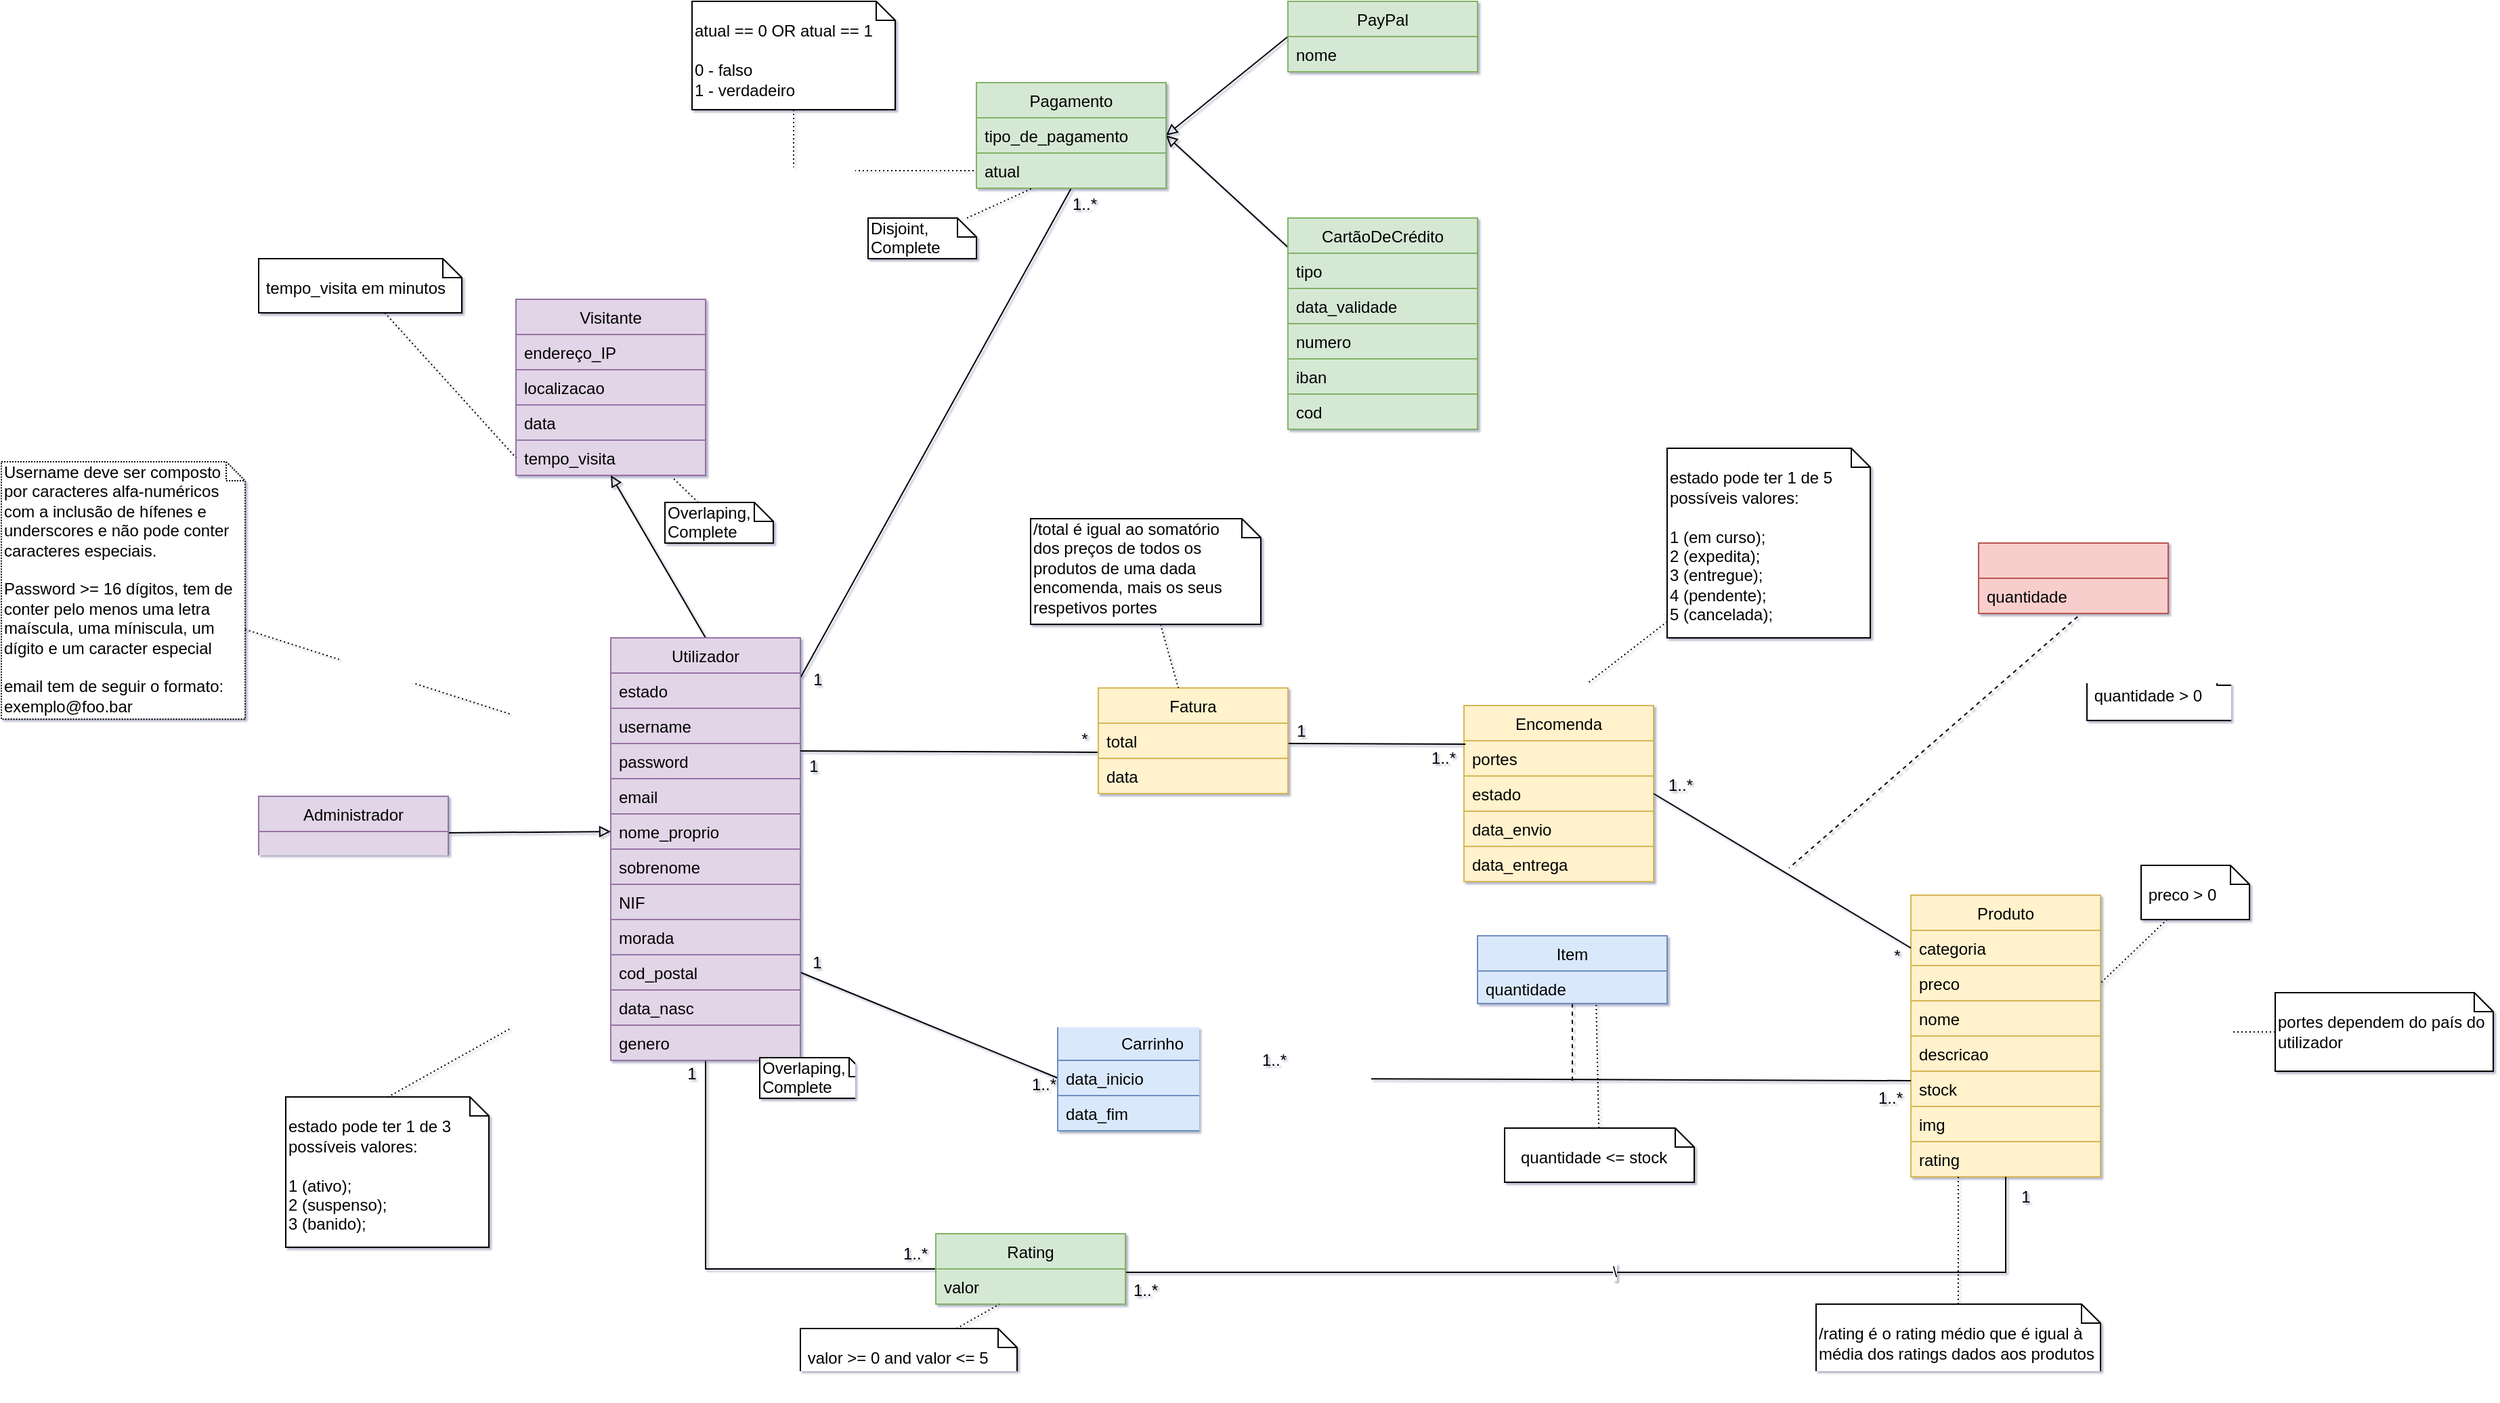 <mxfile version="12.9.8" type="device" pages="2"><diagram id="3Rqb-lkWC0JYNXZ-mO50" name="Page-1"><mxGraphModel dx="1951" dy="1298" grid="1" gridSize="10" guides="1" tooltips="1" connect="1" arrows="1" fold="1" page="1" pageScale="1" pageWidth="1169" pageHeight="827" background="none" math="0" shadow="1"><root><object label="" id="0"><mxCell/></object><mxCell id="1" parent="0"/><mxCell id="Vf53xIrNEJd50Ahl4myn-1" value="Encomenda" style="swimlane;fontStyle=0;childLayout=stackLayout;horizontal=1;startSize=26;fillColor=#fff2cc;horizontalStack=0;resizeParent=1;resizeParentMax=0;resizeLast=0;collapsible=1;marginBottom=0;strokeColor=#d6b656;" parent="1" vertex="1"><mxGeometry x="570" y="300" width="140" height="130" as="geometry"><mxRectangle x="570" y="300" width="100" height="26" as="alternateBounds"/></mxGeometry></mxCell><mxCell id="Vf53xIrNEJd50Ahl4myn-2" value="portes" style="text;strokeColor=#d6b656;fillColor=#fff2cc;align=left;verticalAlign=top;spacingLeft=4;spacingRight=4;overflow=hidden;rotatable=0;points=[[0,0.5],[1,0.5]];portConstraint=eastwest;" parent="Vf53xIrNEJd50Ahl4myn-1" vertex="1"><mxGeometry y="26" width="140" height="26" as="geometry"/></mxCell><mxCell id="Qi8Eh9-Fott0k_bIaZor-12" value="estado" style="text;strokeColor=#d6b656;fillColor=#fff2cc;align=left;verticalAlign=top;spacingLeft=4;spacingRight=4;overflow=hidden;rotatable=0;points=[[0,0.5],[1,0.5]];portConstraint=eastwest;" parent="Vf53xIrNEJd50Ahl4myn-1" vertex="1"><mxGeometry y="52" width="140" height="26" as="geometry"/></mxCell><mxCell id="hMLkIp2wcGEN-M305eEi-1" value="data_envio" style="text;strokeColor=#d6b656;fillColor=#fff2cc;align=left;verticalAlign=top;spacingLeft=4;spacingRight=4;overflow=hidden;rotatable=0;points=[[0,0.5],[1,0.5]];portConstraint=eastwest;" parent="Vf53xIrNEJd50Ahl4myn-1" vertex="1"><mxGeometry y="78" width="140" height="26" as="geometry"/></mxCell><mxCell id="hMLkIp2wcGEN-M305eEi-2" value="data_entrega" style="text;strokeColor=#d6b656;fillColor=#fff2cc;align=left;verticalAlign=top;spacingLeft=4;spacingRight=4;overflow=hidden;rotatable=0;points=[[0,0.5],[1,0.5]];portConstraint=eastwest;" parent="Vf53xIrNEJd50Ahl4myn-1" vertex="1"><mxGeometry y="104" width="140" height="26" as="geometry"/></mxCell><mxCell id="Vf53xIrNEJd50Ahl4myn-10" value="Produto" style="swimlane;fontStyle=0;childLayout=stackLayout;horizontal=1;startSize=26;fillColor=#fff2cc;horizontalStack=0;resizeParent=1;resizeParentMax=0;resizeLast=0;collapsible=1;marginBottom=0;strokeColor=#d6b656;" parent="1" vertex="1"><mxGeometry x="900" y="440" width="140" height="208" as="geometry"/></mxCell><mxCell id="Vf53xIrNEJd50Ahl4myn-11" value="categoria" style="text;strokeColor=#d6b656;fillColor=#fff2cc;align=left;verticalAlign=top;spacingLeft=4;spacingRight=4;overflow=hidden;rotatable=0;points=[[0,0.5],[1,0.5]];portConstraint=eastwest;" parent="Vf53xIrNEJd50Ahl4myn-10" vertex="1"><mxGeometry y="26" width="140" height="26" as="geometry"/></mxCell><mxCell id="Vf53xIrNEJd50Ahl4myn-12" value="preco" style="text;strokeColor=#d6b656;fillColor=#fff2cc;align=left;verticalAlign=top;spacingLeft=4;spacingRight=4;overflow=hidden;rotatable=0;points=[[0,0.5],[1,0.5]];portConstraint=eastwest;" parent="Vf53xIrNEJd50Ahl4myn-10" vertex="1"><mxGeometry y="52" width="140" height="26" as="geometry"/></mxCell><mxCell id="Vf53xIrNEJd50Ahl4myn-67" value="nome" style="text;strokeColor=#d6b656;fillColor=#fff2cc;align=left;verticalAlign=top;spacingLeft=4;spacingRight=4;overflow=hidden;rotatable=0;points=[[0,0.5],[1,0.5]];portConstraint=eastwest;" parent="Vf53xIrNEJd50Ahl4myn-10" vertex="1"><mxGeometry y="78" width="140" height="26" as="geometry"/></mxCell><mxCell id="Vf53xIrNEJd50Ahl4myn-13" value="descricao" style="text;strokeColor=#d6b656;fillColor=#fff2cc;align=left;verticalAlign=top;spacingLeft=4;spacingRight=4;overflow=hidden;rotatable=0;points=[[0,0.5],[1,0.5]];portConstraint=eastwest;" parent="Vf53xIrNEJd50Ahl4myn-10" vertex="1"><mxGeometry y="104" width="140" height="26" as="geometry"/></mxCell><mxCell id="Vf53xIrNEJd50Ahl4myn-159" value="stock" style="text;strokeColor=#d6b656;fillColor=#fff2cc;align=left;verticalAlign=top;spacingLeft=4;spacingRight=4;overflow=hidden;rotatable=0;points=[[0,0.5],[1,0.5]];portConstraint=eastwest;" parent="Vf53xIrNEJd50Ahl4myn-10" vertex="1"><mxGeometry y="130" width="140" height="26" as="geometry"/></mxCell><mxCell id="Vf53xIrNEJd50Ahl4myn-160" value="img" style="text;strokeColor=#d6b656;fillColor=#fff2cc;align=left;verticalAlign=top;spacingLeft=4;spacingRight=4;overflow=hidden;rotatable=0;points=[[0,0.5],[1,0.5]];portConstraint=eastwest;" parent="Vf53xIrNEJd50Ahl4myn-10" vertex="1"><mxGeometry y="156" width="140" height="26" as="geometry"/></mxCell><mxCell id="Qi8Eh9-Fott0k_bIaZor-34" value="rating" style="text;strokeColor=#d6b656;fillColor=#fff2cc;align=left;verticalAlign=top;spacingLeft=4;spacingRight=4;overflow=hidden;rotatable=0;points=[[0,0.5],[1,0.5]];portConstraint=eastwest;" parent="Vf53xIrNEJd50Ahl4myn-10" vertex="1"><mxGeometry y="182" width="140" height="26" as="geometry"/></mxCell><mxCell id="Vf53xIrNEJd50Ahl4myn-14" style="rounded=0;orthogonalLoop=1;jettySize=auto;html=1;entryX=0;entryY=0.5;entryDx=0;entryDy=0;endArrow=none;endFill=0;exitX=1;exitY=0.5;exitDx=0;exitDy=0;" parent="1" source="Vf53xIrNEJd50Ahl4myn-1" target="Vf53xIrNEJd50Ahl4myn-11" edge="1"><mxGeometry relative="1" as="geometry"/></mxCell><mxCell id="Vf53xIrNEJd50Ahl4myn-81" style="edgeStyle=none;rounded=0;orthogonalLoop=1;jettySize=auto;html=1;startArrow=none;startFill=0;endArrow=none;endFill=0;dashed=1;exitX=0.522;exitY=1.09;exitDx=0;exitDy=0;exitPerimeter=0;" parent="1" source="Vf53xIrNEJd50Ahl4myn-19" edge="1"><mxGeometry relative="1" as="geometry"><mxPoint x="810" y="420" as="targetPoint"/></mxGeometry></mxCell><mxCell id="Vf53xIrNEJd50Ahl4myn-18" value="" style="swimlane;fontStyle=0;childLayout=stackLayout;horizontal=1;startSize=26;fillColor=#f8cecc;horizontalStack=0;resizeParent=1;resizeParentMax=0;resizeLast=0;collapsible=1;marginBottom=0;strokeColor=#b85450;" parent="1" vertex="1"><mxGeometry x="950" y="180" width="140" height="52" as="geometry"/></mxCell><mxCell id="Vf53xIrNEJd50Ahl4myn-19" value="quantidade" style="text;strokeColor=#b85450;fillColor=#f8cecc;align=left;verticalAlign=top;spacingLeft=4;spacingRight=4;overflow=hidden;rotatable=0;points=[[0,0.5],[1,0.5]];portConstraint=eastwest;" parent="Vf53xIrNEJd50Ahl4myn-18" vertex="1"><mxGeometry y="26" width="140" height="26" as="geometry"/></mxCell><mxCell id="Vf53xIrNEJd50Ahl4myn-26" value="1..*" style="text;html=1;strokeColor=none;fillColor=none;align=center;verticalAlign=middle;whiteSpace=wrap;rounded=0;" parent="1" vertex="1"><mxGeometry x="710" y="349" width="40" height="20" as="geometry"/></mxCell><mxCell id="Vf53xIrNEJd50Ahl4myn-27" value="*" style="text;html=1;strokeColor=none;fillColor=none;align=center;verticalAlign=middle;whiteSpace=wrap;rounded=0;" parent="1" vertex="1"><mxGeometry x="875" y="470" width="30" height="30" as="geometry"/></mxCell><mxCell id="Vf53xIrNEJd50Ahl4myn-30" value="Visitante" style="swimlane;fontStyle=0;childLayout=stackLayout;horizontal=1;startSize=26;fillColor=#e1d5e7;horizontalStack=0;resizeParent=1;resizeParentMax=0;resizeLast=0;collapsible=1;marginBottom=0;strokeColor=#9673a6;" parent="1" vertex="1"><mxGeometry x="-130" width="140" height="130" as="geometry"/></mxCell><mxCell id="Vf53xIrNEJd50Ahl4myn-31" value="endereço_IP" style="text;strokeColor=#9673a6;fillColor=#e1d5e7;align=left;verticalAlign=top;spacingLeft=4;spacingRight=4;overflow=hidden;rotatable=0;points=[[0,0.5],[1,0.5]];portConstraint=eastwest;" parent="Vf53xIrNEJd50Ahl4myn-30" vertex="1"><mxGeometry y="26" width="140" height="26" as="geometry"/></mxCell><mxCell id="Vf53xIrNEJd50Ahl4myn-32" value="localizacao" style="text;strokeColor=#9673a6;fillColor=#e1d5e7;align=left;verticalAlign=top;spacingLeft=4;spacingRight=4;overflow=hidden;rotatable=0;points=[[0,0.5],[1,0.5]];portConstraint=eastwest;" parent="Vf53xIrNEJd50Ahl4myn-30" vertex="1"><mxGeometry y="52" width="140" height="26" as="geometry"/></mxCell><mxCell id="Vf53xIrNEJd50Ahl4myn-33" value="data" style="text;strokeColor=#9673a6;fillColor=#e1d5e7;align=left;verticalAlign=top;spacingLeft=4;spacingRight=4;overflow=hidden;rotatable=0;points=[[0,0.5],[1,0.5]];portConstraint=eastwest;" parent="Vf53xIrNEJd50Ahl4myn-30" vertex="1"><mxGeometry y="78" width="140" height="26" as="geometry"/></mxCell><mxCell id="Vf53xIrNEJd50Ahl4myn-34" value="tempo_visita" style="text;strokeColor=#9673a6;fillColor=#e1d5e7;align=left;verticalAlign=top;spacingLeft=4;spacingRight=4;overflow=hidden;rotatable=0;points=[[0,0.5],[1,0.5]];portConstraint=eastwest;" parent="Vf53xIrNEJd50Ahl4myn-30" vertex="1"><mxGeometry y="104" width="140" height="26" as="geometry"/></mxCell><mxCell id="Vf53xIrNEJd50Ahl4myn-68" style="orthogonalLoop=1;jettySize=auto;html=1;startArrow=none;startFill=0;endArrow=block;endFill=0;entryX=0.5;entryY=1;entryDx=0;entryDy=0;rounded=0;exitX=0.5;exitY=0;exitDx=0;exitDy=0;" parent="1" source="Vf53xIrNEJd50Ahl4myn-35" target="Vf53xIrNEJd50Ahl4myn-30" edge="1"><mxGeometry relative="1" as="geometry"><mxPoint x="-30" y="180" as="targetPoint"/></mxGeometry></mxCell><mxCell id="Vf53xIrNEJd50Ahl4myn-75" style="edgeStyle=none;rounded=0;orthogonalLoop=1;jettySize=auto;html=1;startArrow=none;startFill=0;endArrow=none;endFill=0;entryX=0;entryY=0.5;entryDx=0;entryDy=0;exitX=1;exitY=0.5;exitDx=0;exitDy=0;" parent="1" source="Vf53xIrNEJd50Ahl4myn-153" target="Vf53xIrNEJd50Ahl4myn-71" edge="1"><mxGeometry relative="1" as="geometry"><mxPoint x="180" y="419" as="targetPoint"/></mxGeometry></mxCell><mxCell id="Vf53xIrNEJd50Ahl4myn-121" style="edgeStyle=orthogonalEdgeStyle;rounded=0;orthogonalLoop=1;jettySize=auto;html=1;entryX=0;entryY=0.5;entryDx=0;entryDy=0;startArrow=none;startFill=0;endArrow=none;endFill=0;exitX=0.5;exitY=1;exitDx=0;exitDy=0;" parent="1" source="Vf53xIrNEJd50Ahl4myn-35" target="Vf53xIrNEJd50Ahl4myn-116" edge="1"><mxGeometry relative="1" as="geometry"/></mxCell><mxCell id="Vf53xIrNEJd50Ahl4myn-133" style="rounded=0;orthogonalLoop=1;jettySize=auto;html=1;startArrow=none;startFill=0;endArrow=none;endFill=0;entryX=0.5;entryY=1;entryDx=0;entryDy=0;" parent="1" source="Vf53xIrNEJd50Ahl4myn-35" target="Vf53xIrNEJd50Ahl4myn-128" edge="1"><mxGeometry relative="1" as="geometry"><mxPoint x="203.048" y="-46" as="targetPoint"/></mxGeometry></mxCell><mxCell id="Vf53xIrNEJd50Ahl4myn-35" value="Utilizador" style="swimlane;fontStyle=0;childLayout=stackLayout;horizontal=1;startSize=26;fillColor=#e1d5e7;horizontalStack=0;resizeParent=1;resizeParentMax=0;resizeLast=0;collapsible=1;marginBottom=0;strokeColor=#9673a6;" parent="1" vertex="1"><mxGeometry x="-60" y="250" width="140" height="312" as="geometry"/></mxCell><mxCell id="FnapHOTO288K_kKphRsd-1" value="estado" style="text;strokeColor=#9673a6;fillColor=#e1d5e7;align=left;verticalAlign=top;spacingLeft=4;spacingRight=4;overflow=hidden;rotatable=0;points=[[0,0.5],[1,0.5]];portConstraint=eastwest;" parent="Vf53xIrNEJd50Ahl4myn-35" vertex="1"><mxGeometry y="26" width="140" height="26" as="geometry"/></mxCell><mxCell id="Qi8Eh9-Fott0k_bIaZor-16" value="username" style="text;strokeColor=#9673a6;fillColor=#e1d5e7;align=left;verticalAlign=top;spacingLeft=4;spacingRight=4;overflow=hidden;rotatable=0;points=[[0,0.5],[1,0.5]];portConstraint=eastwest;" parent="Vf53xIrNEJd50Ahl4myn-35" vertex="1"><mxGeometry y="52" width="140" height="26" as="geometry"/></mxCell><mxCell id="Vf53xIrNEJd50Ahl4myn-37" value="password" style="text;strokeColor=#9673a6;fillColor=#e1d5e7;align=left;verticalAlign=top;spacingLeft=4;spacingRight=4;overflow=hidden;rotatable=0;points=[[0,0.5],[1,0.5]];portConstraint=eastwest;" parent="Vf53xIrNEJd50Ahl4myn-35" vertex="1"><mxGeometry y="78" width="140" height="26" as="geometry"/></mxCell><mxCell id="Vf53xIrNEJd50Ahl4myn-154" value="email" style="text;strokeColor=#9673a6;fillColor=#e1d5e7;align=left;verticalAlign=top;spacingLeft=4;spacingRight=4;overflow=hidden;rotatable=0;points=[[0,0.5],[1,0.5]];portConstraint=eastwest;" parent="Vf53xIrNEJd50Ahl4myn-35" vertex="1"><mxGeometry y="104" width="140" height="26" as="geometry"/></mxCell><mxCell id="Vf53xIrNEJd50Ahl4myn-38" value="nome_proprio" style="text;strokeColor=#9673a6;fillColor=#e1d5e7;align=left;verticalAlign=top;spacingLeft=4;spacingRight=4;overflow=hidden;rotatable=0;points=[[0,0.5],[1,0.5]];portConstraint=eastwest;" parent="Vf53xIrNEJd50Ahl4myn-35" vertex="1"><mxGeometry y="130" width="140" height="26" as="geometry"/></mxCell><mxCell id="4a4o2GUGglq7ovOBpIs0-6" value="sobrenome" style="text;strokeColor=#9673a6;fillColor=#e1d5e7;align=left;verticalAlign=top;spacingLeft=4;spacingRight=4;overflow=hidden;rotatable=0;points=[[0,0.5],[1,0.5]];portConstraint=eastwest;" parent="Vf53xIrNEJd50Ahl4myn-35" vertex="1"><mxGeometry y="156" width="140" height="26" as="geometry"/></mxCell><mxCell id="Vf53xIrNEJd50Ahl4myn-165" value="NIF" style="text;strokeColor=#9673a6;fillColor=#e1d5e7;align=left;verticalAlign=top;spacingLeft=4;spacingRight=4;overflow=hidden;rotatable=0;points=[[0,0.5],[1,0.5]];portConstraint=eastwest;" parent="Vf53xIrNEJd50Ahl4myn-35" vertex="1"><mxGeometry y="182" width="140" height="26" as="geometry"/></mxCell><mxCell id="Vf53xIrNEJd50Ahl4myn-39" value="morada" style="text;strokeColor=#9673a6;fillColor=#e1d5e7;align=left;verticalAlign=top;spacingLeft=4;spacingRight=4;overflow=hidden;rotatable=0;points=[[0,0.5],[1,0.5]];portConstraint=eastwest;" parent="Vf53xIrNEJd50Ahl4myn-35" vertex="1"><mxGeometry y="208" width="140" height="26" as="geometry"/></mxCell><mxCell id="Vf53xIrNEJd50Ahl4myn-153" value="cod_postal" style="text;strokeColor=#9673a6;fillColor=#e1d5e7;align=left;verticalAlign=top;spacingLeft=4;spacingRight=4;overflow=hidden;rotatable=0;points=[[0,0.5],[1,0.5]];portConstraint=eastwest;" parent="Vf53xIrNEJd50Ahl4myn-35" vertex="1"><mxGeometry y="234" width="140" height="26" as="geometry"/></mxCell><mxCell id="Vf53xIrNEJd50Ahl4myn-155" value="data_nasc" style="text;strokeColor=#9673a6;fillColor=#e1d5e7;align=left;verticalAlign=top;spacingLeft=4;spacingRight=4;overflow=hidden;rotatable=0;points=[[0,0.5],[1,0.5]];portConstraint=eastwest;" parent="Vf53xIrNEJd50Ahl4myn-35" vertex="1"><mxGeometry y="260" width="140" height="26" as="geometry"/></mxCell><mxCell id="Vf53xIrNEJd50Ahl4myn-156" value="genero" style="text;strokeColor=#9673a6;fillColor=#e1d5e7;align=left;verticalAlign=top;spacingLeft=4;spacingRight=4;overflow=hidden;rotatable=0;points=[[0,0.5],[1,0.5]];portConstraint=eastwest;" parent="Vf53xIrNEJd50Ahl4myn-35" vertex="1"><mxGeometry y="286" width="140" height="26" as="geometry"/></mxCell><mxCell id="Vf53xIrNEJd50Ahl4myn-69" style="rounded=0;orthogonalLoop=1;jettySize=auto;html=1;entryX=0;entryY=0.5;entryDx=0;entryDy=0;startArrow=none;startFill=0;endArrow=block;endFill=0;exitX=0.979;exitY=0.038;exitDx=0;exitDy=0;exitPerimeter=0;" parent="1" source="Vf53xIrNEJd50Ahl4myn-44" target="Vf53xIrNEJd50Ahl4myn-38" edge="1"><mxGeometry relative="1" as="geometry"><mxPoint x="-150" y="419" as="sourcePoint"/></mxGeometry></mxCell><mxCell id="Vf53xIrNEJd50Ahl4myn-90" style="edgeStyle=none;rounded=0;orthogonalLoop=1;jettySize=auto;html=1;startArrow=none;startFill=0;endArrow=none;endFill=0;entryX=0.008;entryY=0.096;entryDx=0;entryDy=0;entryPerimeter=0;" parent="1" target="Vf53xIrNEJd50Ahl4myn-2" edge="1"><mxGeometry relative="1" as="geometry"><mxPoint x="570" y="351.48" as="targetPoint"/><mxPoint x="439" y="328" as="sourcePoint"/></mxGeometry></mxCell><mxCell id="Vf53xIrNEJd50Ahl4myn-91" style="edgeStyle=none;rounded=0;orthogonalLoop=1;jettySize=auto;html=1;startArrow=none;startFill=0;endArrow=none;endFill=0;exitX=-0.002;exitY=0.827;exitDx=0;exitDy=0;exitPerimeter=0;entryX=1;entryY=0.212;entryDx=0;entryDy=0;entryPerimeter=0;" parent="1" target="Vf53xIrNEJd50Ahl4myn-37" edge="1"><mxGeometry relative="1" as="geometry"><mxPoint x="170" y="340" as="targetPoint"/><mxPoint x="299.72" y="334.502" as="sourcePoint"/></mxGeometry></mxCell><mxCell id="Vf53xIrNEJd50Ahl4myn-107" value="1..*" style="text;html=1;strokeColor=none;fillColor=none;align=center;verticalAlign=middle;whiteSpace=wrap;rounded=0;" parent="1" vertex="1"><mxGeometry x="410" y="552" width="40" height="20" as="geometry"/></mxCell><mxCell id="Vf53xIrNEJd50Ahl4myn-110" value="1" style="text;html=1;strokeColor=none;fillColor=none;align=center;verticalAlign=middle;whiteSpace=wrap;rounded=0;" parent="1" vertex="1"><mxGeometry x="440" y="309" width="20" height="20" as="geometry"/></mxCell><mxCell id="Vf53xIrNEJd50Ahl4myn-111" value="1..*" style="text;html=1;strokeColor=none;fillColor=none;align=center;verticalAlign=middle;whiteSpace=wrap;rounded=0;" parent="1" vertex="1"><mxGeometry x="540" y="329" width="30" height="20" as="geometry"/></mxCell><mxCell id="Vf53xIrNEJd50Ahl4myn-112" value="1..*" style="text;html=1;strokeColor=none;fillColor=none;align=center;verticalAlign=middle;whiteSpace=wrap;rounded=0;" parent="1" vertex="1"><mxGeometry x="250" y="570" width="20" height="20" as="geometry"/></mxCell><mxCell id="Vf53xIrNEJd50Ahl4myn-113" value="1" style="text;html=1;strokeColor=none;fillColor=none;align=center;verticalAlign=middle;whiteSpace=wrap;rounded=0;" parent="1" vertex="1"><mxGeometry x="80" y="480" width="25" height="20" as="geometry"/></mxCell><mxCell id="Vf53xIrNEJd50Ahl4myn-114" value="1" style="text;html=1;strokeColor=none;fillColor=none;align=center;verticalAlign=middle;whiteSpace=wrap;rounded=0;" parent="1" vertex="1"><mxGeometry x="80" y="335" width="20" height="20" as="geometry"/></mxCell><mxCell id="Vf53xIrNEJd50Ahl4myn-115" value="*" style="text;html=1;strokeColor=none;fillColor=none;align=center;verticalAlign=middle;whiteSpace=wrap;rounded=0;" parent="1" vertex="1"><mxGeometry x="270" y="315" width="40" height="20" as="geometry"/></mxCell><mxCell id="Vf53xIrNEJd50Ahl4myn-116" value="Rating" style="swimlane;fontStyle=0;childLayout=stackLayout;horizontal=1;startSize=26;fillColor=#d5e8d4;horizontalStack=0;resizeParent=1;resizeParentMax=0;resizeLast=0;collapsible=1;marginBottom=0;strokeColor=#82b366;" parent="1" vertex="1"><mxGeometry x="180" y="690" width="140" height="52" as="geometry"/></mxCell><mxCell id="Vf53xIrNEJd50Ahl4myn-117" value="valor" style="text;strokeColor=#82b366;fillColor=#d5e8d4;align=left;verticalAlign=top;spacingLeft=4;spacingRight=4;overflow=hidden;rotatable=0;points=[[0,0.5],[1,0.5]];portConstraint=eastwest;" parent="Vf53xIrNEJd50Ahl4myn-116" vertex="1"><mxGeometry y="26" width="140" height="26" as="geometry"/></mxCell><mxCell id="Vf53xIrNEJd50Ahl4myn-122" value="\" style="edgeStyle=orthogonalEdgeStyle;rounded=0;orthogonalLoop=1;jettySize=auto;html=1;startArrow=none;startFill=0;endArrow=none;endFill=0;exitX=1.004;exitY=0.096;exitDx=0;exitDy=0;exitPerimeter=0;entryX=0.5;entryY=1;entryDx=0;entryDy=0;" parent="1" source="Vf53xIrNEJd50Ahl4myn-117" edge="1" target="Vf53xIrNEJd50Ahl4myn-10"><mxGeometry relative="1" as="geometry"><mxPoint x="380" y="700" as="sourcePoint"/><mxPoint x="970" y="670" as="targetPoint"/></mxGeometry></mxCell><mxCell id="Vf53xIrNEJd50Ahl4myn-124" value="1..*" style="text;html=1;strokeColor=none;fillColor=none;align=center;verticalAlign=middle;whiteSpace=wrap;rounded=0;" parent="1" vertex="1"><mxGeometry x="320" y="722" width="30" height="20" as="geometry"/></mxCell><mxCell id="Vf53xIrNEJd50Ahl4myn-125" value="1..*" style="text;html=1;strokeColor=none;fillColor=none;align=center;verticalAlign=middle;whiteSpace=wrap;rounded=0;" parent="1" vertex="1"><mxGeometry x="150" y="700" width="30" height="10" as="geometry"/></mxCell><mxCell id="Vf53xIrNEJd50Ahl4myn-126" value="1" style="text;html=1;strokeColor=none;fillColor=none;align=center;verticalAlign=middle;whiteSpace=wrap;rounded=0;" parent="1" vertex="1"><mxGeometry x="-10" y="564" width="20" height="16" as="geometry"/></mxCell><mxCell id="Vf53xIrNEJd50Ahl4myn-135" style="edgeStyle=none;rounded=0;orthogonalLoop=1;jettySize=auto;html=1;startArrow=block;startFill=0;endArrow=none;endFill=0;exitX=1;exitY=0.5;exitDx=0;exitDy=0;entryX=0;entryY=0.5;entryDx=0;entryDy=0;" parent="1" target="Vf53xIrNEJd50Ahl4myn-137" edge="1"><mxGeometry relative="1" as="geometry"><mxPoint x="420" y="-190" as="targetPoint"/><mxPoint x="350" y="-121" as="sourcePoint"/></mxGeometry></mxCell><mxCell id="Vf53xIrNEJd50Ahl4myn-136" style="edgeStyle=none;rounded=0;orthogonalLoop=1;jettySize=auto;html=1;startArrow=block;startFill=0;endArrow=none;endFill=0;entryX=0.05;entryY=0.077;entryDx=0;entryDy=0;entryPerimeter=0;exitX=1;exitY=0.5;exitDx=0;exitDy=0;" parent="1" source="Vf53xIrNEJd50Ahl4myn-129" target="Vf53xIrNEJd50Ahl4myn-140" edge="1"><mxGeometry relative="1" as="geometry"><mxPoint x="430" y="-90" as="targetPoint"/></mxGeometry></mxCell><mxCell id="Vf53xIrNEJd50Ahl4myn-128" value="Pagamento" style="swimlane;fontStyle=0;childLayout=stackLayout;horizontal=1;startSize=26;fillColor=#d5e8d4;horizontalStack=0;resizeParent=1;resizeParentMax=0;resizeLast=0;collapsible=1;marginBottom=0;strokeColor=#82b366;" parent="1" vertex="1"><mxGeometry x="210" y="-160" width="140" height="78" as="geometry"/></mxCell><mxCell id="Vf53xIrNEJd50Ahl4myn-129" value="tipo_de_pagamento" style="text;strokeColor=#82b366;fillColor=#d5e8d4;align=left;verticalAlign=top;spacingLeft=4;spacingRight=4;overflow=hidden;rotatable=0;points=[[0,0.5],[1,0.5]];portConstraint=eastwest;" parent="Vf53xIrNEJd50Ahl4myn-128" vertex="1"><mxGeometry y="26" width="140" height="26" as="geometry"/></mxCell><mxCell id="Vf53xIrNEJd50Ahl4myn-141" value="atual" style="text;strokeColor=#82b366;fillColor=#d5e8d4;align=left;verticalAlign=top;spacingLeft=4;spacingRight=4;overflow=hidden;rotatable=0;points=[[0,0.5],[1,0.5]];portConstraint=eastwest;" parent="Vf53xIrNEJd50Ahl4myn-128" vertex="1"><mxGeometry y="52" width="140" height="26" as="geometry"/></mxCell><mxCell id="Vf53xIrNEJd50Ahl4myn-137" value="PayPal" style="swimlane;fontStyle=0;childLayout=stackLayout;horizontal=1;startSize=26;fillColor=#d5e8d4;horizontalStack=0;resizeParent=1;resizeParentMax=0;resizeLast=0;collapsible=1;marginBottom=0;strokeColor=#82b366;" parent="1" vertex="1"><mxGeometry x="440" y="-220" width="140" height="52" as="geometry"/></mxCell><mxCell id="Vf53xIrNEJd50Ahl4myn-138" value="nome" style="text;strokeColor=#82b366;fillColor=#d5e8d4;align=left;verticalAlign=top;spacingLeft=4;spacingRight=4;overflow=hidden;rotatable=0;points=[[0,0.5],[1,0.5]];portConstraint=eastwest;" parent="Vf53xIrNEJd50Ahl4myn-137" vertex="1"><mxGeometry y="26" width="140" height="26" as="geometry"/></mxCell><mxCell id="Vf53xIrNEJd50Ahl4myn-139" value="CartãoDeCrédito" style="swimlane;fontStyle=0;childLayout=stackLayout;horizontal=1;startSize=26;fillColor=#d5e8d4;horizontalStack=0;resizeParent=1;resizeParentMax=0;resizeLast=0;collapsible=1;marginBottom=0;strokeColor=#82b366;" parent="1" vertex="1"><mxGeometry x="440" y="-60" width="140" height="156" as="geometry"/></mxCell><mxCell id="Vf53xIrNEJd50Ahl4myn-140" value="tipo" style="text;strokeColor=#82b366;fillColor=#d5e8d4;align=left;verticalAlign=top;spacingLeft=4;spacingRight=4;overflow=hidden;rotatable=0;points=[[0,0.5],[1,0.5]];portConstraint=eastwest;" parent="Vf53xIrNEJd50Ahl4myn-139" vertex="1"><mxGeometry y="26" width="140" height="26" as="geometry"/></mxCell><mxCell id="FnapHOTO288K_kKphRsd-49" value="data_validade" style="text;strokeColor=#82b366;fillColor=#d5e8d4;align=left;verticalAlign=top;spacingLeft=4;spacingRight=4;overflow=hidden;rotatable=0;points=[[0,0.5],[1,0.5]];portConstraint=eastwest;" parent="Vf53xIrNEJd50Ahl4myn-139" vertex="1"><mxGeometry y="52" width="140" height="26" as="geometry"/></mxCell><mxCell id="FnapHOTO288K_kKphRsd-48" value="numero" style="text;strokeColor=#82b366;fillColor=#d5e8d4;align=left;verticalAlign=top;spacingLeft=4;spacingRight=4;overflow=hidden;rotatable=0;points=[[0,0.5],[1,0.5]];portConstraint=eastwest;" parent="Vf53xIrNEJd50Ahl4myn-139" vertex="1"><mxGeometry y="78" width="140" height="26" as="geometry"/></mxCell><mxCell id="FnapHOTO288K_kKphRsd-50" value="iban" style="text;strokeColor=#82b366;fillColor=#d5e8d4;align=left;verticalAlign=top;spacingLeft=4;spacingRight=4;overflow=hidden;rotatable=0;points=[[0,0.5],[1,0.5]];portConstraint=eastwest;" parent="Vf53xIrNEJd50Ahl4myn-139" vertex="1"><mxGeometry y="104" width="140" height="26" as="geometry"/></mxCell><mxCell id="FnapHOTO288K_kKphRsd-51" value="cod" style="text;strokeColor=#82b366;fillColor=#d5e8d4;align=left;verticalAlign=top;spacingLeft=4;spacingRight=4;overflow=hidden;rotatable=0;points=[[0,0.5],[1,0.5]];portConstraint=eastwest;" parent="Vf53xIrNEJd50Ahl4myn-139" vertex="1"><mxGeometry y="130" width="140" height="26" as="geometry"/></mxCell><mxCell id="Vf53xIrNEJd50Ahl4myn-151" value="1..*" style="text;html=1;strokeColor=none;fillColor=none;align=center;verticalAlign=middle;whiteSpace=wrap;rounded=0;" parent="1" vertex="1"><mxGeometry x="270" y="-80" width="40" height="20" as="geometry"/></mxCell><mxCell id="Vf53xIrNEJd50Ahl4myn-152" value="1" style="text;html=1;strokeColor=none;fillColor=none;align=center;verticalAlign=middle;whiteSpace=wrap;rounded=0;" parent="1" vertex="1"><mxGeometry x="82.5" y="271" width="20" height="20" as="geometry"/></mxCell><mxCell id="FnapHOTO288K_kKphRsd-7" style="rounded=0;orthogonalLoop=1;jettySize=auto;html=1;entryX=0;entryY=0.5;entryDx=0;entryDy=0;endArrow=none;endFill=0;dashed=1;dashPattern=1 2;" parent="1" target="Vf53xIrNEJd50Ahl4myn-153" edge="1"><mxGeometry relative="1" as="geometry"><mxPoint x="-10" y="540.0" as="targetPoint"/><mxPoint x="-230" y="592.125" as="sourcePoint"/></mxGeometry></mxCell><mxCell id="Qi8Eh9-Fott0k_bIaZor-9" style="edgeStyle=none;rounded=0;orthogonalLoop=1;jettySize=auto;html=1;entryX=0.828;entryY=1.077;entryDx=0;entryDy=0;entryPerimeter=0;dashed=1;dashPattern=1 2;endArrow=none;endFill=0;" parent="1" source="FnapHOTO288K_kKphRsd-34" target="Vf53xIrNEJd50Ahl4myn-34" edge="1"><mxGeometry relative="1" as="geometry"/></mxCell><mxCell id="FnapHOTO288K_kKphRsd-34" value="Overlaping, Complete" style="shape=note;whiteSpace=wrap;html=1;size=14;verticalAlign=top;align=left;spacingTop=-6;" parent="1" vertex="1"><mxGeometry x="-20" y="150" width="80" height="30" as="geometry"/></mxCell><mxCell id="Qi8Eh9-Fott0k_bIaZor-8" style="edgeStyle=none;rounded=0;orthogonalLoop=1;jettySize=auto;html=1;dashed=1;dashPattern=1 2;endArrow=none;endFill=0;" parent="1" source="FnapHOTO288K_kKphRsd-35" target="Vf53xIrNEJd50Ahl4myn-156" edge="1"><mxGeometry relative="1" as="geometry"/></mxCell><mxCell id="FnapHOTO288K_kKphRsd-35" value="Overlaping, Complete" style="shape=note;whiteSpace=wrap;html=1;size=14;verticalAlign=top;align=left;spacingTop=-6;" parent="1" vertex="1"><mxGeometry x="50" y="560" width="80" height="30" as="geometry"/></mxCell><mxCell id="Qi8Eh9-Fott0k_bIaZor-10" style="edgeStyle=none;rounded=0;orthogonalLoop=1;jettySize=auto;html=1;dashed=1;dashPattern=1 2;endArrow=none;endFill=0;" parent="1" source="FnapHOTO288K_kKphRsd-37" target="Vf53xIrNEJd50Ahl4myn-141" edge="1"><mxGeometry relative="1" as="geometry"/></mxCell><mxCell id="FnapHOTO288K_kKphRsd-37" value="Disjoint, Complete" style="shape=note;whiteSpace=wrap;html=1;size=14;verticalAlign=top;align=left;spacingTop=-6;" parent="1" vertex="1"><mxGeometry x="130" y="-60" width="80" height="30" as="geometry"/></mxCell><mxCell id="Qi8Eh9-Fott0k_bIaZor-1" style="rounded=0;orthogonalLoop=1;jettySize=auto;html=1;dashed=1;dashPattern=1 2;endArrow=none;endFill=0;entryX=-0.007;entryY=0.064;entryDx=0;entryDy=0;entryPerimeter=0;" parent="1" source="FnapHOTO288K_kKphRsd-38" target="Vf53xIrNEJd50Ahl4myn-37" edge="1"><mxGeometry relative="1" as="geometry"/></mxCell><mxCell id="FnapHOTO288K_kKphRsd-38" value="Username deve ser composto por caracteres alfa-numéricos com a inclusão de hífenes e underscores e não pode conter caracteres especiais.&lt;br&gt;&lt;br&gt;Password &amp;gt;= 16 dígitos, tem de conter pelo menos uma letra maíscula, uma míniscula, um dígito e um caracter especial&lt;br&gt;&lt;br&gt;email tem de seguir o formato:&lt;br&gt;exemplo@foo.bar" style="shape=note;whiteSpace=wrap;html=1;size=14;verticalAlign=top;align=left;spacingTop=-6;dashed=1;dashPattern=1 1;" parent="1" vertex="1"><mxGeometry x="-510" y="120" width="180" height="190" as="geometry"/></mxCell><mxCell id="Qi8Eh9-Fott0k_bIaZor-2" style="edgeStyle=none;rounded=0;orthogonalLoop=1;jettySize=auto;html=1;dashed=1;dashPattern=1 2;endArrow=none;endFill=0;" parent="1" source="FnapHOTO288K_kKphRsd-43" target="Vf53xIrNEJd50Ahl4myn-117" edge="1"><mxGeometry relative="1" as="geometry"/></mxCell><mxCell id="FnapHOTO288K_kKphRsd-43" value="&lt;br&gt;&amp;nbsp;valor &amp;gt;= 0 and valor &amp;lt;= 5" style="shape=note;whiteSpace=wrap;html=1;size=14;verticalAlign=top;align=left;spacingTop=-6;" parent="1" vertex="1"><mxGeometry x="80" y="760" width="160" height="40" as="geometry"/></mxCell><mxCell id="Qi8Eh9-Fott0k_bIaZor-11" style="edgeStyle=none;rounded=0;orthogonalLoop=1;jettySize=auto;html=1;dashed=1;dashPattern=1 2;endArrow=none;endFill=0;" parent="1" source="FnapHOTO288K_kKphRsd-44" target="Vf53xIrNEJd50Ahl4myn-19" edge="1"><mxGeometry relative="1" as="geometry"/></mxCell><mxCell id="FnapHOTO288K_kKphRsd-44" value="&lt;br&gt;&amp;nbsp;quantidade &amp;gt; 0" style="shape=note;whiteSpace=wrap;html=1;size=14;verticalAlign=top;align=left;spacingTop=-6;" parent="1" vertex="1"><mxGeometry x="1030" y="271" width="110" height="40" as="geometry"/></mxCell><mxCell id="Qi8Eh9-Fott0k_bIaZor-4" style="edgeStyle=none;rounded=0;orthogonalLoop=1;jettySize=auto;html=1;entryX=0.25;entryY=1;entryDx=0;entryDy=0;dashed=1;dashPattern=1 2;endArrow=none;endFill=0;" parent="1" source="FnapHOTO288K_kKphRsd-45" target="Vf53xIrNEJd50Ahl4myn-10" edge="1"><mxGeometry relative="1" as="geometry"/></mxCell><mxCell id="FnapHOTO288K_kKphRsd-45" value="&lt;br&gt;/rating é o rating médio que é igual à média dos ratings dados aos produtos" style="shape=note;whiteSpace=wrap;html=1;size=14;verticalAlign=top;align=left;spacingTop=-6;" parent="1" vertex="1"><mxGeometry x="830" y="742" width="210" height="68" as="geometry"/></mxCell><mxCell id="Qi8Eh9-Fott0k_bIaZor-5" style="edgeStyle=none;rounded=0;orthogonalLoop=1;jettySize=auto;html=1;dashed=1;dashPattern=1 2;endArrow=none;endFill=0;entryX=1;entryY=0.5;entryDx=0;entryDy=0;" parent="1" source="FnapHOTO288K_kKphRsd-46" target="Vf53xIrNEJd50Ahl4myn-12" edge="1"><mxGeometry relative="1" as="geometry"/></mxCell><mxCell id="FnapHOTO288K_kKphRsd-46" value="&lt;br&gt;&amp;nbsp;preco &amp;gt; 0" style="shape=note;whiteSpace=wrap;html=1;size=14;verticalAlign=top;align=left;spacingTop=-6;" parent="1" vertex="1"><mxGeometry x="1070" y="418" width="80" height="40" as="geometry"/></mxCell><mxCell id="Qi8Eh9-Fott0k_bIaZor-7" style="edgeStyle=none;rounded=0;orthogonalLoop=1;jettySize=auto;html=1;dashed=1;dashPattern=1 2;endArrow=none;endFill=0;entryX=0.626;entryY=1.048;entryDx=0;entryDy=0;entryPerimeter=0;" parent="1" source="Qi8Eh9-Fott0k_bIaZor-6" target="Vf53xIrNEJd50Ahl4myn-94" edge="1"><mxGeometry relative="1" as="geometry"><mxPoint x="674" y="550" as="targetPoint"/></mxGeometry></mxCell><mxCell id="Qi8Eh9-Fott0k_bIaZor-6" value="&lt;br&gt;&amp;nbsp; &amp;nbsp;quantidade &amp;lt;= stock" style="shape=note;whiteSpace=wrap;html=1;size=14;verticalAlign=top;align=left;spacingTop=-6;" parent="1" vertex="1"><mxGeometry x="600" y="612" width="140" height="40" as="geometry"/></mxCell><mxCell id="Qi8Eh9-Fott0k_bIaZor-18" value="&lt;br&gt;estado pode ter 1 de 3 possíveis valores:&lt;br&gt;&lt;br&gt;1 (ativo);&lt;br&gt;2 (suspenso);&lt;br&gt;3 (banido);&amp;nbsp;" style="shape=note;whiteSpace=wrap;html=1;size=14;verticalAlign=top;align=left;spacingTop=-6;" parent="1" vertex="1"><mxGeometry x="-300" y="589" width="150" height="111" as="geometry"/></mxCell><mxCell id="Qi8Eh9-Fott0k_bIaZor-22" style="edgeStyle=none;rounded=0;orthogonalLoop=1;jettySize=auto;html=1;entryX=0.5;entryY=0;entryDx=0;entryDy=0;dashed=1;dashPattern=1 2;endArrow=none;endFill=0;" parent="1" source="Qi8Eh9-Fott0k_bIaZor-21" target="Vf53xIrNEJd50Ahl4myn-1" edge="1"><mxGeometry relative="1" as="geometry"/></mxCell><mxCell id="Qi8Eh9-Fott0k_bIaZor-21" value="&lt;br&gt;estado pode ter 1 de 5 possíveis valores:&lt;br&gt;&lt;br&gt;1 (em curso);&lt;br&gt;2 (expedita);&lt;br&gt;3 (entregue);&amp;nbsp;&lt;br&gt;4 (pendente);&lt;br&gt;5 (cancelada);" style="shape=note;whiteSpace=wrap;html=1;size=14;verticalAlign=top;align=left;spacingTop=-6;" parent="1" vertex="1"><mxGeometry x="720" y="110" width="150" height="140" as="geometry"/></mxCell><mxCell id="Qi8Eh9-Fott0k_bIaZor-32" style="edgeStyle=none;rounded=0;orthogonalLoop=1;jettySize=auto;html=1;endArrow=none;endFill=0;entryX=1;entryY=0.25;entryDx=0;entryDy=0;" parent="1" source="Vf53xIrNEJd50Ahl4myn-70" edge="1"><mxGeometry relative="1" as="geometry"><mxPoint x="900" y="577" as="targetPoint"/></mxGeometry></mxCell><mxCell id="Vf53xIrNEJd50Ahl4myn-70" value="Carrinho" style="swimlane;fontStyle=0;childLayout=stackLayout;horizontal=1;startSize=26;fillColor=#dae8fc;horizontalStack=0;resizeParent=1;resizeParentMax=0;resizeLast=0;collapsible=1;marginBottom=0;strokeColor=#6c8ebf;" parent="1" vertex="1"><mxGeometry x="270" y="536" width="140" height="78" as="geometry"/></mxCell><mxCell id="Vf53xIrNEJd50Ahl4myn-71" value="data_inicio" style="text;strokeColor=#6c8ebf;fillColor=#dae8fc;align=left;verticalAlign=top;spacingLeft=4;spacingRight=4;overflow=hidden;rotatable=0;points=[[0,0.5],[1,0.5]];portConstraint=eastwest;" parent="Vf53xIrNEJd50Ahl4myn-70" vertex="1"><mxGeometry y="26" width="140" height="26" as="geometry"/></mxCell><mxCell id="Vf53xIrNEJd50Ahl4myn-72" value="data_fim" style="text;strokeColor=#6c8ebf;fillColor=#dae8fc;align=left;verticalAlign=top;spacingLeft=4;spacingRight=4;overflow=hidden;rotatable=0;points=[[0,0.5],[1,0.5]];portConstraint=eastwest;" parent="Vf53xIrNEJd50Ahl4myn-70" vertex="1"><mxGeometry y="52" width="140" height="26" as="geometry"/></mxCell><mxCell id="Qi8Eh9-Fott0k_bIaZor-33" style="edgeStyle=none;rounded=0;orthogonalLoop=1;jettySize=auto;html=1;endArrow=none;endFill=0;dashed=1;" parent="1" source="Vf53xIrNEJd50Ahl4myn-93" edge="1"><mxGeometry relative="1" as="geometry"><mxPoint x="650" y="580" as="targetPoint"/></mxGeometry></mxCell><mxCell id="Vf53xIrNEJd50Ahl4myn-40" value="Administrador" style="swimlane;fontStyle=0;childLayout=stackLayout;horizontal=1;startSize=26;fillColor=#e1d5e7;horizontalStack=0;resizeParent=1;resizeParentMax=0;resizeLast=0;collapsible=1;marginBottom=0;strokeColor=#9673a6;" parent="1" vertex="1"><mxGeometry x="-320" y="367" width="140" height="52" as="geometry"/></mxCell><mxCell id="Vf53xIrNEJd50Ahl4myn-44" value="" style="text;strokeColor=#9673a6;fillColor=#e1d5e7;align=left;verticalAlign=top;spacingLeft=4;spacingRight=4;overflow=hidden;rotatable=0;points=[[0,0.5],[1,0.5]];portConstraint=eastwest;" parent="Vf53xIrNEJd50Ahl4myn-40" vertex="1"><mxGeometry y="26" width="140" height="26" as="geometry"/></mxCell><mxCell id="Vf53xIrNEJd50Ahl4myn-85" value="Fatura" style="swimlane;fontStyle=0;childLayout=stackLayout;horizontal=1;startSize=26;fillColor=#fff2cc;horizontalStack=0;resizeParent=1;resizeParentMax=0;resizeLast=0;collapsible=1;marginBottom=0;strokeColor=#d6b656;" parent="1" vertex="1"><mxGeometry x="300" y="287" width="140" height="78" as="geometry"/></mxCell><mxCell id="Vf53xIrNEJd50Ahl4myn-87" value="total" style="text;strokeColor=#d6b656;fillColor=#fff2cc;align=left;verticalAlign=top;spacingLeft=4;spacingRight=4;overflow=hidden;rotatable=0;points=[[0,0.5],[1,0.5]];portConstraint=eastwest;" parent="Vf53xIrNEJd50Ahl4myn-85" vertex="1"><mxGeometry y="26" width="140" height="26" as="geometry"/></mxCell><mxCell id="Vf53xIrNEJd50Ahl4myn-88" value="data" style="text;strokeColor=#d6b656;fillColor=#fff2cc;align=left;verticalAlign=top;spacingLeft=4;spacingRight=4;overflow=hidden;rotatable=0;points=[[0,0.5],[1,0.5]];portConstraint=eastwest;" parent="Vf53xIrNEJd50Ahl4myn-85" vertex="1"><mxGeometry y="52" width="140" height="26" as="geometry"/></mxCell><mxCell id="hMLkIp2wcGEN-M305eEi-4" style="edgeStyle=orthogonalEdgeStyle;rounded=0;orthogonalLoop=1;jettySize=auto;html=1;entryX=0;entryY=0.5;entryDx=0;entryDy=0;endArrow=none;endFill=0;dashed=1;dashPattern=1 2;" parent="1" source="hMLkIp2wcGEN-M305eEi-3" target="Vf53xIrNEJd50Ahl4myn-141" edge="1"><mxGeometry relative="1" as="geometry"/></mxCell><mxCell id="hMLkIp2wcGEN-M305eEi-3" value="&lt;br&gt;atual == 0 OR atual == 1&lt;br&gt;&lt;br&gt;0 - falso&lt;br&gt;1 - verdadeiro" style="shape=note;whiteSpace=wrap;html=1;size=14;verticalAlign=top;align=left;spacingTop=-6;" parent="1" vertex="1"><mxGeometry y="-220" width="150" height="80" as="geometry"/></mxCell><mxCell id="r1JUTRam5D8b6540fPdP-7" style="rounded=0;orthogonalLoop=1;jettySize=auto;html=1;entryX=0;entryY=0.5;entryDx=0;entryDy=0;endArrow=none;endFill=0;dashed=1;dashPattern=1 2;" parent="1" source="r1JUTRam5D8b6540fPdP-3" target="Vf53xIrNEJd50Ahl4myn-34" edge="1"><mxGeometry relative="1" as="geometry"/></mxCell><mxCell id="r1JUTRam5D8b6540fPdP-3" value="&lt;br&gt;&amp;nbsp;tempo_visita em minutos" style="shape=note;whiteSpace=wrap;html=1;size=14;verticalAlign=top;align=left;spacingTop=-6;" parent="1" vertex="1"><mxGeometry x="-320" y="-30" width="150" height="40" as="geometry"/></mxCell><mxCell id="r1JUTRam5D8b6540fPdP-8" value="1..*" style="text;html=1;strokeColor=none;fillColor=none;align=center;verticalAlign=middle;whiteSpace=wrap;rounded=0;" parent="1" vertex="1"><mxGeometry x="875" y="580" width="20" height="20" as="geometry"/></mxCell><mxCell id="4a4o2GUGglq7ovOBpIs0-3" value="1" style="text;html=1;strokeColor=none;fillColor=none;align=center;verticalAlign=middle;whiteSpace=wrap;rounded=0;" parent="1" vertex="1"><mxGeometry x="970" y="652" width="30" height="22" as="geometry"/></mxCell><mxCell id="XvtyCaIsbkYyeu23_Lha-4" style="rounded=0;orthogonalLoop=1;jettySize=auto;html=1;endArrow=none;endFill=0;dashed=1;dashPattern=1 2;edgeStyle=orthogonalEdgeStyle;" parent="1" source="XvtyCaIsbkYyeu23_Lha-1" edge="1"><mxGeometry relative="1" as="geometry"><mxPoint x="1040" y="661" as="targetPoint"/></mxGeometry></mxCell><mxCell id="XvtyCaIsbkYyeu23_Lha-1" value="&lt;br&gt;portes dependem do país do utilizador" style="shape=note;whiteSpace=wrap;html=1;size=14;verticalAlign=top;align=left;spacingTop=-6;" parent="1" vertex="1"><mxGeometry x="1169" y="512" width="161" height="58" as="geometry"/></mxCell><mxCell id="0U8govG8wL6VorpJMrTP-2" style="rounded=0;orthogonalLoop=1;jettySize=auto;html=1;endArrow=none;endFill=0;dashed=1;dashPattern=1 2;" edge="1" parent="1" source="0U8govG8wL6VorpJMrTP-1" target="Vf53xIrNEJd50Ahl4myn-85"><mxGeometry relative="1" as="geometry"/></mxCell><mxCell id="0U8govG8wL6VorpJMrTP-1" value="/total é igual ao somatório&amp;nbsp;&lt;br&gt;dos preços de todos os produtos de uma dada encomenda, mais os seus respetivos portes" style="shape=note;whiteSpace=wrap;html=1;size=14;verticalAlign=top;align=left;spacingTop=-6;" vertex="1" parent="1"><mxGeometry x="250" y="162" width="170" height="78" as="geometry"/></mxCell><mxCell id="Vf53xIrNEJd50Ahl4myn-93" value="Item" style="swimlane;fontStyle=0;childLayout=stackLayout;horizontal=1;startSize=26;fillColor=#dae8fc;horizontalStack=0;resizeParent=1;resizeParentMax=0;resizeLast=0;collapsible=1;marginBottom=0;strokeColor=#6c8ebf;" parent="1" vertex="1"><mxGeometry x="580" y="470" width="140" height="50" as="geometry"/></mxCell><mxCell id="Vf53xIrNEJd50Ahl4myn-94" value="quantidade" style="text;strokeColor=#6c8ebf;fillColor=#dae8fc;align=left;verticalAlign=top;spacingLeft=4;spacingRight=4;overflow=hidden;rotatable=0;points=[[0,0.5],[1,0.5]];portConstraint=eastwest;" parent="Vf53xIrNEJd50Ahl4myn-93" vertex="1"><mxGeometry y="26" width="140" height="24" as="geometry"/></mxCell></root></mxGraphModel></diagram><diagram id="5W9AcTwZ_6eXAcojR1BK" name="Page-2"><mxGraphModel dx="215" dy="543" grid="1" gridSize="10" guides="1" tooltips="1" connect="1" arrows="1" fold="1" page="1" pageScale="1" pageWidth="1169" pageHeight="827" math="0" shadow="0"><root><mxCell id="a2FpQ9-IIUokguWcuG25-0"/><mxCell id="a2FpQ9-IIUokguWcuG25-1" parent="a2FpQ9-IIUokguWcuG25-0"/><mxCell id="a2FpQ9-IIUokguWcuG25-2" style="edgeStyle=none;rounded=0;orthogonalLoop=1;jettySize=auto;html=1;entryX=0.474;entryY=1.038;entryDx=0;entryDy=0;entryPerimeter=0;endArrow=none;endFill=0;" edge="1" parent="a2FpQ9-IIUokguWcuG25-1" source="a2FpQ9-IIUokguWcuG25-3" target="a2FpQ9-IIUokguWcuG25-105"><mxGeometry relative="1" as="geometry"/></mxCell><mxCell id="a2FpQ9-IIUokguWcuG25-3" value="Encomenda" style="swimlane;fontStyle=0;childLayout=stackLayout;horizontal=1;startSize=26;fillColor=#fff2cc;horizontalStack=0;resizeParent=1;resizeParentMax=0;resizeLast=0;collapsible=1;marginBottom=0;strokeColor=#d6b656;" vertex="1" parent="a2FpQ9-IIUokguWcuG25-1"><mxGeometry x="2500" y="760" width="140" height="130" as="geometry"><mxRectangle x="570" y="300" width="100" height="26" as="alternateBounds"/></mxGeometry></mxCell><mxCell id="a2FpQ9-IIUokguWcuG25-4" value="id_encomenda" style="text;strokeColor=#d6b656;fillColor=#fff2cc;align=left;verticalAlign=top;spacingLeft=4;spacingRight=4;overflow=hidden;rotatable=0;points=[[0,0.5],[1,0.5]];portConstraint=eastwest;" vertex="1" parent="a2FpQ9-IIUokguWcuG25-3"><mxGeometry y="26" width="140" height="26" as="geometry"/></mxCell><mxCell id="a2FpQ9-IIUokguWcuG25-5" value="portes" style="text;strokeColor=#d6b656;fillColor=#fff2cc;align=left;verticalAlign=top;spacingLeft=4;spacingRight=4;overflow=hidden;rotatable=0;points=[[0,0.5],[1,0.5]];portConstraint=eastwest;" vertex="1" parent="a2FpQ9-IIUokguWcuG25-3"><mxGeometry y="52" width="140" height="26" as="geometry"/></mxCell><mxCell id="a2FpQ9-IIUokguWcuG25-131" value="data_envio" style="text;strokeColor=#d6b656;fillColor=#fff2cc;align=left;verticalAlign=top;spacingLeft=4;spacingRight=4;overflow=hidden;rotatable=0;points=[[0,0.5],[1,0.5]];portConstraint=eastwest;" vertex="1" parent="a2FpQ9-IIUokguWcuG25-3"><mxGeometry y="78" width="140" height="26" as="geometry"/></mxCell><mxCell id="a2FpQ9-IIUokguWcuG25-130" value="data_entrega" style="text;strokeColor=#d6b656;fillColor=#fff2cc;align=left;verticalAlign=top;spacingLeft=4;spacingRight=4;overflow=hidden;rotatable=0;points=[[0,0.5],[1,0.5]];portConstraint=eastwest;" vertex="1" parent="a2FpQ9-IIUokguWcuG25-3"><mxGeometry y="104" width="140" height="26" as="geometry"/></mxCell><mxCell id="a2FpQ9-IIUokguWcuG25-6" value="Produto" style="swimlane;fontStyle=0;childLayout=stackLayout;horizontal=1;startSize=26;fillColor=#fff2cc;horizontalStack=0;resizeParent=1;resizeParentMax=0;resizeLast=0;collapsible=1;marginBottom=0;strokeColor=#d6b656;" vertex="1" parent="a2FpQ9-IIUokguWcuG25-1"><mxGeometry x="2830" y="900" width="140" height="208" as="geometry"/></mxCell><mxCell id="a2FpQ9-IIUokguWcuG25-7" value="id_produto" style="text;strokeColor=#d6b656;fillColor=#fff2cc;align=left;verticalAlign=top;spacingLeft=4;spacingRight=4;overflow=hidden;rotatable=0;points=[[0,0.5],[1,0.5]];portConstraint=eastwest;" vertex="1" parent="a2FpQ9-IIUokguWcuG25-6"><mxGeometry y="26" width="140" height="26" as="geometry"/></mxCell><mxCell id="a2FpQ9-IIUokguWcuG25-8" value="categoria" style="text;strokeColor=#d6b656;fillColor=#fff2cc;align=left;verticalAlign=top;spacingLeft=4;spacingRight=4;overflow=hidden;rotatable=0;points=[[0,0.5],[1,0.5]];portConstraint=eastwest;" vertex="1" parent="a2FpQ9-IIUokguWcuG25-6"><mxGeometry y="52" width="140" height="26" as="geometry"/></mxCell><mxCell id="a2FpQ9-IIUokguWcuG25-9" value="preco" style="text;strokeColor=#d6b656;fillColor=#fff2cc;align=left;verticalAlign=top;spacingLeft=4;spacingRight=4;overflow=hidden;rotatable=0;points=[[0,0.5],[1,0.5]];portConstraint=eastwest;" vertex="1" parent="a2FpQ9-IIUokguWcuG25-6"><mxGeometry y="78" width="140" height="26" as="geometry"/></mxCell><mxCell id="a2FpQ9-IIUokguWcuG25-10" value="nome" style="text;strokeColor=#d6b656;fillColor=#fff2cc;align=left;verticalAlign=top;spacingLeft=4;spacingRight=4;overflow=hidden;rotatable=0;points=[[0,0.5],[1,0.5]];portConstraint=eastwest;" vertex="1" parent="a2FpQ9-IIUokguWcuG25-6"><mxGeometry y="104" width="140" height="26" as="geometry"/></mxCell><mxCell id="a2FpQ9-IIUokguWcuG25-11" value="descricao" style="text;strokeColor=#d6b656;fillColor=#fff2cc;align=left;verticalAlign=top;spacingLeft=4;spacingRight=4;overflow=hidden;rotatable=0;points=[[0,0.5],[1,0.5]];portConstraint=eastwest;" vertex="1" parent="a2FpQ9-IIUokguWcuG25-6"><mxGeometry y="130" width="140" height="26" as="geometry"/></mxCell><mxCell id="a2FpQ9-IIUokguWcuG25-12" value="stock" style="text;strokeColor=#d6b656;fillColor=#fff2cc;align=left;verticalAlign=top;spacingLeft=4;spacingRight=4;overflow=hidden;rotatable=0;points=[[0,0.5],[1,0.5]];portConstraint=eastwest;" vertex="1" parent="a2FpQ9-IIUokguWcuG25-6"><mxGeometry y="156" width="140" height="26" as="geometry"/></mxCell><mxCell id="a2FpQ9-IIUokguWcuG25-13" value="img" style="text;strokeColor=#d6b656;fillColor=#fff2cc;align=left;verticalAlign=top;spacingLeft=4;spacingRight=4;overflow=hidden;rotatable=0;points=[[0,0.5],[1,0.5]];portConstraint=eastwest;" vertex="1" parent="a2FpQ9-IIUokguWcuG25-6"><mxGeometry y="182" width="140" height="26" as="geometry"/></mxCell><mxCell id="a2FpQ9-IIUokguWcuG25-14" style="rounded=0;orthogonalLoop=1;jettySize=auto;html=1;entryX=0;entryY=0.5;entryDx=0;entryDy=0;endArrow=none;endFill=0;exitX=1;exitY=0.5;exitDx=0;exitDy=0;" edge="1" parent="a2FpQ9-IIUokguWcuG25-1" source="a2FpQ9-IIUokguWcuG25-3" target="a2FpQ9-IIUokguWcuG25-8"><mxGeometry relative="1" as="geometry"/></mxCell><mxCell id="a2FpQ9-IIUokguWcuG25-15" style="edgeStyle=none;rounded=0;orthogonalLoop=1;jettySize=auto;html=1;startArrow=none;startFill=0;endArrow=none;endFill=0;dashed=1;exitX=0.522;exitY=1.09;exitDx=0;exitDy=0;exitPerimeter=0;" edge="1" parent="a2FpQ9-IIUokguWcuG25-1" source="a2FpQ9-IIUokguWcuG25-17"><mxGeometry relative="1" as="geometry"><mxPoint x="2740" y="880" as="targetPoint"/></mxGeometry></mxCell><mxCell id="a2FpQ9-IIUokguWcuG25-16" value="" style="swimlane;fontStyle=0;childLayout=stackLayout;horizontal=1;startSize=26;fillColor=#f8cecc;horizontalStack=0;resizeParent=1;resizeParentMax=0;resizeLast=0;collapsible=1;marginBottom=0;strokeColor=#b85450;" vertex="1" parent="a2FpQ9-IIUokguWcuG25-1"><mxGeometry x="2880" y="640" width="140" height="52" as="geometry"/></mxCell><mxCell id="a2FpQ9-IIUokguWcuG25-17" value="quantidade" style="text;strokeColor=#b85450;fillColor=#f8cecc;align=left;verticalAlign=top;spacingLeft=4;spacingRight=4;overflow=hidden;rotatable=0;points=[[0,0.5],[1,0.5]];portConstraint=eastwest;" vertex="1" parent="a2FpQ9-IIUokguWcuG25-16"><mxGeometry y="26" width="140" height="26" as="geometry"/></mxCell><mxCell id="a2FpQ9-IIUokguWcuG25-18" value="1..*" style="text;html=1;strokeColor=none;fillColor=none;align=center;verticalAlign=middle;whiteSpace=wrap;rounded=0;" vertex="1" parent="a2FpQ9-IIUokguWcuG25-1"><mxGeometry x="2640" y="807" width="40" height="20" as="geometry"/></mxCell><mxCell id="a2FpQ9-IIUokguWcuG25-19" value="1..*" style="text;html=1;strokeColor=none;fillColor=none;align=center;verticalAlign=middle;whiteSpace=wrap;rounded=0;" vertex="1" parent="a2FpQ9-IIUokguWcuG25-1"><mxGeometry x="2800" y="960" width="40" height="20" as="geometry"/></mxCell><mxCell id="a2FpQ9-IIUokguWcuG25-20" value="Visitante" style="swimlane;fontStyle=0;childLayout=stackLayout;horizontal=1;startSize=26;fillColor=#e1d5e7;horizontalStack=0;resizeParent=1;resizeParentMax=0;resizeLast=0;collapsible=1;marginBottom=0;strokeColor=#9673a6;" vertex="1" parent="a2FpQ9-IIUokguWcuG25-1"><mxGeometry x="1800" y="460" width="140" height="130" as="geometry"/></mxCell><mxCell id="a2FpQ9-IIUokguWcuG25-21" value="endereço_IP" style="text;strokeColor=#9673a6;fillColor=#e1d5e7;align=left;verticalAlign=top;spacingLeft=4;spacingRight=4;overflow=hidden;rotatable=0;points=[[0,0.5],[1,0.5]];portConstraint=eastwest;" vertex="1" parent="a2FpQ9-IIUokguWcuG25-20"><mxGeometry y="26" width="140" height="26" as="geometry"/></mxCell><mxCell id="a2FpQ9-IIUokguWcuG25-22" value="localizacao" style="text;strokeColor=#9673a6;fillColor=#e1d5e7;align=left;verticalAlign=top;spacingLeft=4;spacingRight=4;overflow=hidden;rotatable=0;points=[[0,0.5],[1,0.5]];portConstraint=eastwest;" vertex="1" parent="a2FpQ9-IIUokguWcuG25-20"><mxGeometry y="52" width="140" height="26" as="geometry"/></mxCell><mxCell id="a2FpQ9-IIUokguWcuG25-23" value="data" style="text;strokeColor=#9673a6;fillColor=#e1d5e7;align=left;verticalAlign=top;spacingLeft=4;spacingRight=4;overflow=hidden;rotatable=0;points=[[0,0.5],[1,0.5]];portConstraint=eastwest;" vertex="1" parent="a2FpQ9-IIUokguWcuG25-20"><mxGeometry y="78" width="140" height="26" as="geometry"/></mxCell><mxCell id="a2FpQ9-IIUokguWcuG25-24" value="tempo_visita" style="text;strokeColor=#9673a6;fillColor=#e1d5e7;align=left;verticalAlign=top;spacingLeft=4;spacingRight=4;overflow=hidden;rotatable=0;points=[[0,0.5],[1,0.5]];portConstraint=eastwest;" vertex="1" parent="a2FpQ9-IIUokguWcuG25-20"><mxGeometry y="104" width="140" height="26" as="geometry"/></mxCell><mxCell id="a2FpQ9-IIUokguWcuG25-25" style="orthogonalLoop=1;jettySize=auto;html=1;startArrow=none;startFill=0;endArrow=block;endFill=0;entryX=0.5;entryY=1;entryDx=0;entryDy=0;rounded=0;exitX=0.5;exitY=0;exitDx=0;exitDy=0;" edge="1" parent="a2FpQ9-IIUokguWcuG25-1" source="a2FpQ9-IIUokguWcuG25-29" target="a2FpQ9-IIUokguWcuG25-20"><mxGeometry relative="1" as="geometry"><mxPoint x="1900" y="640" as="targetPoint"/></mxGeometry></mxCell><mxCell id="a2FpQ9-IIUokguWcuG25-26" style="edgeStyle=none;rounded=0;orthogonalLoop=1;jettySize=auto;html=1;startArrow=none;startFill=0;endArrow=none;endFill=0;exitX=1;exitY=0.5;exitDx=0;exitDy=0;" edge="1" parent="a2FpQ9-IIUokguWcuG25-1" source="a2FpQ9-IIUokguWcuG25-36" target="a2FpQ9-IIUokguWcuG25-46"><mxGeometry relative="1" as="geometry"/></mxCell><mxCell id="a2FpQ9-IIUokguWcuG25-27" style="edgeStyle=orthogonalEdgeStyle;rounded=0;orthogonalLoop=1;jettySize=auto;html=1;entryX=0;entryY=0.5;entryDx=0;entryDy=0;startArrow=none;startFill=0;endArrow=none;endFill=0;exitX=0.5;exitY=1;exitDx=0;exitDy=0;" edge="1" parent="a2FpQ9-IIUokguWcuG25-1" source="a2FpQ9-IIUokguWcuG25-29" target="a2FpQ9-IIUokguWcuG25-70"><mxGeometry relative="1" as="geometry"/></mxCell><mxCell id="a2FpQ9-IIUokguWcuG25-28" style="rounded=0;orthogonalLoop=1;jettySize=auto;html=1;startArrow=none;startFill=0;endArrow=none;endFill=0;entryX=0.5;entryY=1;entryDx=0;entryDy=0;" edge="1" parent="a2FpQ9-IIUokguWcuG25-1" source="a2FpQ9-IIUokguWcuG25-29" target="a2FpQ9-IIUokguWcuG25-79"><mxGeometry relative="1" as="geometry"><mxPoint x="2133.048" y="414" as="targetPoint"/></mxGeometry></mxCell><mxCell id="a2FpQ9-IIUokguWcuG25-29" value="Utilizador" style="swimlane;fontStyle=0;childLayout=stackLayout;horizontal=1;startSize=26;fillColor=#e1d5e7;horizontalStack=0;resizeParent=1;resizeParentMax=0;resizeLast=0;collapsible=1;marginBottom=0;strokeColor=#9673a6;" vertex="1" parent="a2FpQ9-IIUokguWcuG25-1"><mxGeometry x="1870" y="710" width="140" height="286" as="geometry"/></mxCell><mxCell id="a2FpQ9-IIUokguWcuG25-30" value="id_utilizador" style="text;strokeColor=#9673a6;fillColor=#e1d5e7;align=left;verticalAlign=top;spacingLeft=4;spacingRight=4;overflow=hidden;rotatable=0;points=[[0,0.5],[1,0.5]];portConstraint=eastwest;" vertex="1" parent="a2FpQ9-IIUokguWcuG25-29"><mxGeometry y="26" width="140" height="26" as="geometry"/></mxCell><mxCell id="a2FpQ9-IIUokguWcuG25-31" value="username" style="text;strokeColor=#9673a6;fillColor=#e1d5e7;align=left;verticalAlign=top;spacingLeft=4;spacingRight=4;overflow=hidden;rotatable=0;points=[[0,0.5],[1,0.5]];portConstraint=eastwest;" vertex="1" parent="a2FpQ9-IIUokguWcuG25-29"><mxGeometry y="52" width="140" height="26" as="geometry"/></mxCell><mxCell id="a2FpQ9-IIUokguWcuG25-32" value="password" style="text;strokeColor=#9673a6;fillColor=#e1d5e7;align=left;verticalAlign=top;spacingLeft=4;spacingRight=4;overflow=hidden;rotatable=0;points=[[0,0.5],[1,0.5]];portConstraint=eastwest;" vertex="1" parent="a2FpQ9-IIUokguWcuG25-29"><mxGeometry y="78" width="140" height="26" as="geometry"/></mxCell><mxCell id="a2FpQ9-IIUokguWcuG25-33" value="email" style="text;strokeColor=#9673a6;fillColor=#e1d5e7;align=left;verticalAlign=top;spacingLeft=4;spacingRight=4;overflow=hidden;rotatable=0;points=[[0,0.5],[1,0.5]];portConstraint=eastwest;" vertex="1" parent="a2FpQ9-IIUokguWcuG25-29"><mxGeometry y="104" width="140" height="26" as="geometry"/></mxCell><mxCell id="a2FpQ9-IIUokguWcuG25-34" value="nome" style="text;strokeColor=#9673a6;fillColor=#e1d5e7;align=left;verticalAlign=top;spacingLeft=4;spacingRight=4;overflow=hidden;rotatable=0;points=[[0,0.5],[1,0.5]];portConstraint=eastwest;" vertex="1" parent="a2FpQ9-IIUokguWcuG25-29"><mxGeometry y="130" width="140" height="26" as="geometry"/></mxCell><mxCell id="a2FpQ9-IIUokguWcuG25-35" value="NIF" style="text;strokeColor=#9673a6;fillColor=#e1d5e7;align=left;verticalAlign=top;spacingLeft=4;spacingRight=4;overflow=hidden;rotatable=0;points=[[0,0.5],[1,0.5]];portConstraint=eastwest;" vertex="1" parent="a2FpQ9-IIUokguWcuG25-29"><mxGeometry y="156" width="140" height="26" as="geometry"/></mxCell><mxCell id="a2FpQ9-IIUokguWcuG25-36" value="morada" style="text;strokeColor=#9673a6;fillColor=#e1d5e7;align=left;verticalAlign=top;spacingLeft=4;spacingRight=4;overflow=hidden;rotatable=0;points=[[0,0.5],[1,0.5]];portConstraint=eastwest;" vertex="1" parent="a2FpQ9-IIUokguWcuG25-29"><mxGeometry y="182" width="140" height="26" as="geometry"/></mxCell><mxCell id="a2FpQ9-IIUokguWcuG25-37" value="cod_postal" style="text;strokeColor=#9673a6;fillColor=#e1d5e7;align=left;verticalAlign=top;spacingLeft=4;spacingRight=4;overflow=hidden;rotatable=0;points=[[0,0.5],[1,0.5]];portConstraint=eastwest;" vertex="1" parent="a2FpQ9-IIUokguWcuG25-29"><mxGeometry y="208" width="140" height="26" as="geometry"/></mxCell><mxCell id="a2FpQ9-IIUokguWcuG25-38" value="data_nasc" style="text;strokeColor=#9673a6;fillColor=#e1d5e7;align=left;verticalAlign=top;spacingLeft=4;spacingRight=4;overflow=hidden;rotatable=0;points=[[0,0.5],[1,0.5]];portConstraint=eastwest;" vertex="1" parent="a2FpQ9-IIUokguWcuG25-29"><mxGeometry y="234" width="140" height="26" as="geometry"/></mxCell><mxCell id="a2FpQ9-IIUokguWcuG25-39" value="genero" style="text;strokeColor=#9673a6;fillColor=#e1d5e7;align=left;verticalAlign=top;spacingLeft=4;spacingRight=4;overflow=hidden;rotatable=0;points=[[0,0.5],[1,0.5]];portConstraint=eastwest;" vertex="1" parent="a2FpQ9-IIUokguWcuG25-29"><mxGeometry y="260" width="140" height="26" as="geometry"/></mxCell><mxCell id="a2FpQ9-IIUokguWcuG25-40" style="rounded=0;orthogonalLoop=1;jettySize=auto;html=1;entryX=0;entryY=0.5;entryDx=0;entryDy=0;startArrow=none;startFill=0;endArrow=block;endFill=0;exitX=1;exitY=0.5;exitDx=0;exitDy=0;" edge="1" parent="a2FpQ9-IIUokguWcuG25-1" source="a2FpQ9-IIUokguWcuG25-43" target="a2FpQ9-IIUokguWcuG25-34"><mxGeometry relative="1" as="geometry"/></mxCell><mxCell id="a2FpQ9-IIUokguWcuG25-41" value="Administrador" style="swimlane;fontStyle=0;childLayout=stackLayout;horizontal=1;startSize=26;fillColor=#e1d5e7;horizontalStack=0;resizeParent=1;resizeParentMax=0;resizeLast=0;collapsible=1;marginBottom=0;strokeColor=#9673a6;" vertex="1" parent="a2FpQ9-IIUokguWcuG25-1"><mxGeometry x="1640" y="840" width="140" height="104" as="geometry"/></mxCell><mxCell id="a2FpQ9-IIUokguWcuG25-42" value="edicao_produtos" style="text;strokeColor=#9673a6;fillColor=#e1d5e7;align=left;verticalAlign=top;spacingLeft=4;spacingRight=4;overflow=hidden;rotatable=0;points=[[0,0.5],[1,0.5]];portConstraint=eastwest;" vertex="1" parent="a2FpQ9-IIUokguWcuG25-41"><mxGeometry y="26" width="140" height="26" as="geometry"/></mxCell><mxCell id="a2FpQ9-IIUokguWcuG25-43" value="edicao_utilizadores" style="text;strokeColor=#9673a6;fillColor=#e1d5e7;align=left;verticalAlign=top;spacingLeft=4;spacingRight=4;overflow=hidden;rotatable=0;points=[[0,0.5],[1,0.5]];portConstraint=eastwest;" vertex="1" parent="a2FpQ9-IIUokguWcuG25-41"><mxGeometry y="52" width="140" height="26" as="geometry"/></mxCell><mxCell id="a2FpQ9-IIUokguWcuG25-44" value="edicao_frontend" style="text;strokeColor=#9673a6;fillColor=#e1d5e7;align=left;verticalAlign=top;spacingLeft=4;spacingRight=4;overflow=hidden;rotatable=0;points=[[0,0.5],[1,0.5]];portConstraint=eastwest;" vertex="1" parent="a2FpQ9-IIUokguWcuG25-41"><mxGeometry y="78" width="140" height="26" as="geometry"/></mxCell><mxCell id="a2FpQ9-IIUokguWcuG25-45" value="Carrinho" style="swimlane;fontStyle=0;childLayout=stackLayout;horizontal=1;startSize=26;fillColor=#dae8fc;horizontalStack=0;resizeParent=1;resizeParentMax=0;resizeLast=0;collapsible=1;marginBottom=0;strokeColor=#6c8ebf;" vertex="1" parent="a2FpQ9-IIUokguWcuG25-1"><mxGeometry x="2110" y="840" width="140" height="104" as="geometry"/></mxCell><mxCell id="a2FpQ9-IIUokguWcuG25-46" value="id_carrinho" style="text;strokeColor=#6c8ebf;fillColor=#dae8fc;align=left;verticalAlign=top;spacingLeft=4;spacingRight=4;overflow=hidden;rotatable=0;points=[[0,0.5],[1,0.5]];portConstraint=eastwest;" vertex="1" parent="a2FpQ9-IIUokguWcuG25-45"><mxGeometry y="26" width="140" height="26" as="geometry"/></mxCell><mxCell id="a2FpQ9-IIUokguWcuG25-47" value="data_inicio" style="text;strokeColor=#6c8ebf;fillColor=#dae8fc;align=left;verticalAlign=top;spacingLeft=4;spacingRight=4;overflow=hidden;rotatable=0;points=[[0,0.5],[1,0.5]];portConstraint=eastwest;" vertex="1" parent="a2FpQ9-IIUokguWcuG25-45"><mxGeometry y="52" width="140" height="26" as="geometry"/></mxCell><mxCell id="a2FpQ9-IIUokguWcuG25-48" value="data_fim" style="text;strokeColor=#6c8ebf;fillColor=#dae8fc;align=left;verticalAlign=top;spacingLeft=4;spacingRight=4;overflow=hidden;rotatable=0;points=[[0,0.5],[1,0.5]];portConstraint=eastwest;" vertex="1" parent="a2FpQ9-IIUokguWcuG25-45"><mxGeometry y="78" width="140" height="26" as="geometry"/></mxCell><mxCell id="a2FpQ9-IIUokguWcuG25-49" style="edgeStyle=none;rounded=0;orthogonalLoop=1;jettySize=auto;html=1;startArrow=none;startFill=0;endArrow=none;endFill=0;exitX=1;exitY=0.5;exitDx=0;exitDy=0;entryX=0.008;entryY=0.096;entryDx=0;entryDy=0;entryPerimeter=0;" edge="1" parent="a2FpQ9-IIUokguWcuG25-1" source="a2FpQ9-IIUokguWcuG25-50" target="a2FpQ9-IIUokguWcuG25-5"><mxGeometry relative="1" as="geometry"><mxPoint x="2500" y="811.48" as="targetPoint"/></mxGeometry></mxCell><mxCell id="a2FpQ9-IIUokguWcuG25-50" value="Fatura" style="swimlane;fontStyle=0;childLayout=stackLayout;horizontal=1;startSize=26;fillColor=#fff2cc;horizontalStack=0;resizeParent=1;resizeParentMax=0;resizeLast=0;collapsible=1;marginBottom=0;strokeColor=#d6b656;" vertex="1" parent="a2FpQ9-IIUokguWcuG25-1"><mxGeometry x="2200" y="601" width="140" height="130" as="geometry"/></mxCell><mxCell id="a2FpQ9-IIUokguWcuG25-51" value="SID" style="text;strokeColor=#d6b656;fillColor=#fff2cc;align=left;verticalAlign=top;spacingLeft=4;spacingRight=4;overflow=hidden;rotatable=0;points=[[0,0.5],[1,0.5]];portConstraint=eastwest;" vertex="1" parent="a2FpQ9-IIUokguWcuG25-50"><mxGeometry y="26" width="140" height="26" as="geometry"/></mxCell><mxCell id="a2FpQ9-IIUokguWcuG25-52" value="pagamento" style="text;strokeColor=#d6b656;fillColor=#fff2cc;align=left;verticalAlign=top;spacingLeft=4;spacingRight=4;overflow=hidden;rotatable=0;points=[[0,0.5],[1,0.5]];portConstraint=eastwest;" vertex="1" parent="a2FpQ9-IIUokguWcuG25-50"><mxGeometry y="52" width="140" height="26" as="geometry"/></mxCell><mxCell id="a2FpQ9-IIUokguWcuG25-53" value="total" style="text;strokeColor=#d6b656;fillColor=#fff2cc;align=left;verticalAlign=top;spacingLeft=4;spacingRight=4;overflow=hidden;rotatable=0;points=[[0,0.5],[1,0.5]];portConstraint=eastwest;" vertex="1" parent="a2FpQ9-IIUokguWcuG25-50"><mxGeometry y="78" width="140" height="26" as="geometry"/></mxCell><mxCell id="a2FpQ9-IIUokguWcuG25-54" value="data" style="text;strokeColor=#d6b656;fillColor=#fff2cc;align=left;verticalAlign=top;spacingLeft=4;spacingRight=4;overflow=hidden;rotatable=0;points=[[0,0.5],[1,0.5]];portConstraint=eastwest;" vertex="1" parent="a2FpQ9-IIUokguWcuG25-50"><mxGeometry y="104" width="140" height="26" as="geometry"/></mxCell><mxCell id="a2FpQ9-IIUokguWcuG25-55" style="edgeStyle=none;rounded=0;orthogonalLoop=1;jettySize=auto;html=1;startArrow=none;startFill=0;endArrow=none;endFill=0;entryX=1;entryY=0.5;entryDx=0;entryDy=0;exitX=-0.002;exitY=0.827;exitDx=0;exitDy=0;exitPerimeter=0;" edge="1" parent="a2FpQ9-IIUokguWcuG25-1" source="a2FpQ9-IIUokguWcuG25-52" target="a2FpQ9-IIUokguWcuG25-32"><mxGeometry relative="1" as="geometry"/></mxCell><mxCell id="a2FpQ9-IIUokguWcuG25-56" style="edgeStyle=none;rounded=0;orthogonalLoop=1;jettySize=auto;html=1;entryX=0.004;entryY=0.045;entryDx=0;entryDy=0;startArrow=none;startFill=0;endArrow=none;endFill=0;exitX=1;exitY=0.5;exitDx=0;exitDy=0;entryPerimeter=0;" edge="1" parent="a2FpQ9-IIUokguWcuG25-1" source="a2FpQ9-IIUokguWcuG25-57" target="a2FpQ9-IIUokguWcuG25-11"><mxGeometry relative="1" as="geometry"/></mxCell><mxCell id="a2FpQ9-IIUokguWcuG25-57" value="Item" style="swimlane;fontStyle=0;childLayout=stackLayout;horizontal=1;startSize=26;fillColor=#dae8fc;horizontalStack=0;resizeParent=1;resizeParentMax=0;resizeLast=0;collapsible=1;marginBottom=0;strokeColor=#6c8ebf;" vertex="1" parent="a2FpQ9-IIUokguWcuG25-1"><mxGeometry x="2515" y="1004" width="140" height="52" as="geometry"/></mxCell><mxCell id="a2FpQ9-IIUokguWcuG25-58" value="quantidade" style="text;strokeColor=#6c8ebf;fillColor=#dae8fc;align=left;verticalAlign=top;spacingLeft=4;spacingRight=4;overflow=hidden;rotatable=0;points=[[0,0.5],[1,0.5]];portConstraint=eastwest;" vertex="1" parent="a2FpQ9-IIUokguWcuG25-57"><mxGeometry y="26" width="140" height="26" as="geometry"/></mxCell><mxCell id="a2FpQ9-IIUokguWcuG25-59" style="edgeStyle=none;rounded=0;orthogonalLoop=1;jettySize=auto;html=1;entryX=1;entryY=0.5;entryDx=0;entryDy=0;startArrow=none;startFill=0;endArrow=none;endFill=0;exitX=0.01;exitY=0.16;exitDx=0;exitDy=0;exitPerimeter=0;" edge="1" parent="a2FpQ9-IIUokguWcuG25-1" source="a2FpQ9-IIUokguWcuG25-58" target="a2FpQ9-IIUokguWcuG25-45"><mxGeometry relative="1" as="geometry"><mxPoint x="2500" y="1065.0" as="sourcePoint"/></mxGeometry></mxCell><mxCell id="a2FpQ9-IIUokguWcuG25-60" value="1..*" style="text;html=1;strokeColor=none;fillColor=none;align=center;verticalAlign=middle;whiteSpace=wrap;rounded=0;" vertex="1" parent="a2FpQ9-IIUokguWcuG25-1"><mxGeometry x="2810" y="1030" width="20" height="20" as="geometry"/></mxCell><mxCell id="a2FpQ9-IIUokguWcuG25-61" value="1..*" style="text;html=1;strokeColor=none;fillColor=none;align=center;verticalAlign=middle;whiteSpace=wrap;rounded=0;" vertex="1" parent="a2FpQ9-IIUokguWcuG25-1"><mxGeometry x="2650" y="1010" width="40" height="20" as="geometry"/></mxCell><mxCell id="a2FpQ9-IIUokguWcuG25-62" value="1..*" style="text;html=1;strokeColor=none;fillColor=none;align=center;verticalAlign=middle;whiteSpace=wrap;rounded=0;" vertex="1" parent="a2FpQ9-IIUokguWcuG25-1"><mxGeometry x="2490" y="1030" width="25" height="20" as="geometry"/></mxCell><mxCell id="a2FpQ9-IIUokguWcuG25-63" value="1..*" style="text;html=1;strokeColor=none;fillColor=none;align=center;verticalAlign=middle;whiteSpace=wrap;rounded=0;" vertex="1" parent="a2FpQ9-IIUokguWcuG25-1"><mxGeometry x="2250" y="880" width="40" height="20" as="geometry"/></mxCell><mxCell id="a2FpQ9-IIUokguWcuG25-64" value="1..*" style="text;html=1;strokeColor=none;fillColor=none;align=center;verticalAlign=middle;whiteSpace=wrap;rounded=0;" vertex="1" parent="a2FpQ9-IIUokguWcuG25-1"><mxGeometry x="2350" y="656" width="20" height="20" as="geometry"/></mxCell><mxCell id="a2FpQ9-IIUokguWcuG25-65" value="1..*" style="text;html=1;strokeColor=none;fillColor=none;align=center;verticalAlign=middle;whiteSpace=wrap;rounded=0;" vertex="1" parent="a2FpQ9-IIUokguWcuG25-1"><mxGeometry x="2470" y="809" width="40" height="20" as="geometry"/></mxCell><mxCell id="a2FpQ9-IIUokguWcuG25-66" value="1..*" style="text;html=1;strokeColor=none;fillColor=none;align=center;verticalAlign=middle;whiteSpace=wrap;rounded=0;" vertex="1" parent="a2FpQ9-IIUokguWcuG25-1"><mxGeometry x="2090" y="874" width="20" height="20" as="geometry"/></mxCell><mxCell id="a2FpQ9-IIUokguWcuG25-67" value="1" style="text;html=1;strokeColor=none;fillColor=none;align=center;verticalAlign=middle;whiteSpace=wrap;rounded=0;" vertex="1" parent="a2FpQ9-IIUokguWcuG25-1"><mxGeometry x="2000" y="900" width="40" height="20" as="geometry"/></mxCell><mxCell id="a2FpQ9-IIUokguWcuG25-68" value="1" style="text;html=1;strokeColor=none;fillColor=none;align=center;verticalAlign=middle;whiteSpace=wrap;rounded=0;" vertex="1" parent="a2FpQ9-IIUokguWcuG25-1"><mxGeometry x="2010" y="800" width="20" height="20" as="geometry"/></mxCell><mxCell id="a2FpQ9-IIUokguWcuG25-69" value="1..*" style="text;html=1;strokeColor=none;fillColor=none;align=center;verticalAlign=middle;whiteSpace=wrap;rounded=0;" vertex="1" parent="a2FpQ9-IIUokguWcuG25-1"><mxGeometry x="2170" y="660" width="40" height="20" as="geometry"/></mxCell><mxCell id="a2FpQ9-IIUokguWcuG25-70" value="Rating" style="swimlane;fontStyle=0;childLayout=stackLayout;horizontal=1;startSize=26;fillColor=#f5f5f5;horizontalStack=0;resizeParent=1;resizeParentMax=0;resizeLast=0;collapsible=1;marginBottom=0;strokeColor=#666666;fontColor=#333333;" vertex="1" parent="a2FpQ9-IIUokguWcuG25-1"><mxGeometry x="2110" y="1150" width="140" height="52" as="geometry"/></mxCell><mxCell id="a2FpQ9-IIUokguWcuG25-71" value="valor" style="text;strokeColor=#666666;fillColor=#f5f5f5;align=left;verticalAlign=top;spacingLeft=4;spacingRight=4;overflow=hidden;rotatable=0;points=[[0,0.5],[1,0.5]];portConstraint=eastwest;fontColor=#333333;" vertex="1" parent="a2FpQ9-IIUokguWcuG25-70"><mxGeometry y="26" width="140" height="26" as="geometry"/></mxCell><mxCell id="a2FpQ9-IIUokguWcuG25-72" style="edgeStyle=orthogonalEdgeStyle;rounded=0;orthogonalLoop=1;jettySize=auto;html=1;startArrow=none;startFill=0;endArrow=none;endFill=0;entryX=0.533;entryY=1.026;entryDx=0;entryDy=0;entryPerimeter=0;exitX=1.004;exitY=0.096;exitDx=0;exitDy=0;exitPerimeter=0;" edge="1" parent="a2FpQ9-IIUokguWcuG25-1" source="a2FpQ9-IIUokguWcuG25-71" target="a2FpQ9-IIUokguWcuG25-13"><mxGeometry relative="1" as="geometry"><mxPoint x="2310" y="1160" as="sourcePoint"/><mxPoint x="2901" y="1080" as="targetPoint"/></mxGeometry></mxCell><mxCell id="a2FpQ9-IIUokguWcuG25-73" value="1" style="text;html=1;strokeColor=none;fillColor=none;align=center;verticalAlign=middle;whiteSpace=wrap;rounded=0;" vertex="1" parent="a2FpQ9-IIUokguWcuG25-1"><mxGeometry x="2900" y="1114" width="40" height="20" as="geometry"/></mxCell><mxCell id="a2FpQ9-IIUokguWcuG25-74" value="1..*" style="text;html=1;strokeColor=none;fillColor=none;align=center;verticalAlign=middle;whiteSpace=wrap;rounded=0;" vertex="1" parent="a2FpQ9-IIUokguWcuG25-1"><mxGeometry x="2250" y="1180" width="40" height="20" as="geometry"/></mxCell><mxCell id="a2FpQ9-IIUokguWcuG25-75" value="1..*" style="text;html=1;strokeColor=none;fillColor=none;align=center;verticalAlign=middle;whiteSpace=wrap;rounded=0;" vertex="1" parent="a2FpQ9-IIUokguWcuG25-1"><mxGeometry x="2080" y="1160" width="30" height="10" as="geometry"/></mxCell><mxCell id="a2FpQ9-IIUokguWcuG25-76" value="1" style="text;html=1;strokeColor=none;fillColor=none;align=center;verticalAlign=middle;whiteSpace=wrap;rounded=0;" vertex="1" parent="a2FpQ9-IIUokguWcuG25-1"><mxGeometry x="1940" y="996" width="20" height="16" as="geometry"/></mxCell><mxCell id="a2FpQ9-IIUokguWcuG25-77" style="edgeStyle=none;rounded=0;orthogonalLoop=1;jettySize=auto;html=1;startArrow=block;startFill=0;endArrow=none;endFill=0;exitX=1;exitY=0.5;exitDx=0;exitDy=0;entryX=0;entryY=0.5;entryDx=0;entryDy=0;" edge="1" parent="a2FpQ9-IIUokguWcuG25-1" source="a2FpQ9-IIUokguWcuG25-80" target="a2FpQ9-IIUokguWcuG25-83"><mxGeometry relative="1" as="geometry"><mxPoint x="2350" y="270" as="targetPoint"/></mxGeometry></mxCell><mxCell id="a2FpQ9-IIUokguWcuG25-78" style="edgeStyle=none;rounded=0;orthogonalLoop=1;jettySize=auto;html=1;startArrow=block;startFill=0;endArrow=none;endFill=0;entryX=0.05;entryY=0.077;entryDx=0;entryDy=0;entryPerimeter=0;exitX=1;exitY=0.5;exitDx=0;exitDy=0;" edge="1" parent="a2FpQ9-IIUokguWcuG25-1" source="a2FpQ9-IIUokguWcuG25-81" target="a2FpQ9-IIUokguWcuG25-86"><mxGeometry relative="1" as="geometry"><mxPoint x="2360" y="370" as="targetPoint"/></mxGeometry></mxCell><mxCell id="a2FpQ9-IIUokguWcuG25-79" value="Pagamento" style="swimlane;fontStyle=0;childLayout=stackLayout;horizontal=1;startSize=26;fillColor=#d5e8d4;horizontalStack=0;resizeParent=1;resizeParentMax=0;resizeLast=0;collapsible=1;marginBottom=0;strokeColor=#82b366;" vertex="1" parent="a2FpQ9-IIUokguWcuG25-1"><mxGeometry x="2140" y="300" width="140" height="104" as="geometry"/></mxCell><mxCell id="a2FpQ9-IIUokguWcuG25-80" value="id_pagamento" style="text;strokeColor=#82b366;fillColor=#d5e8d4;align=left;verticalAlign=top;spacingLeft=4;spacingRight=4;overflow=hidden;rotatable=0;points=[[0,0.5],[1,0.5]];portConstraint=eastwest;" vertex="1" parent="a2FpQ9-IIUokguWcuG25-79"><mxGeometry y="26" width="140" height="26" as="geometry"/></mxCell><mxCell id="a2FpQ9-IIUokguWcuG25-81" value="tipo_de_pagamento" style="text;strokeColor=#82b366;fillColor=#d5e8d4;align=left;verticalAlign=top;spacingLeft=4;spacingRight=4;overflow=hidden;rotatable=0;points=[[0,0.5],[1,0.5]];portConstraint=eastwest;" vertex="1" parent="a2FpQ9-IIUokguWcuG25-79"><mxGeometry y="52" width="140" height="26" as="geometry"/></mxCell><mxCell id="a2FpQ9-IIUokguWcuG25-82" value="atual" style="text;strokeColor=#82b366;fillColor=#d5e8d4;align=left;verticalAlign=top;spacingLeft=4;spacingRight=4;overflow=hidden;rotatable=0;points=[[0,0.5],[1,0.5]];portConstraint=eastwest;" vertex="1" parent="a2FpQ9-IIUokguWcuG25-79"><mxGeometry y="78" width="140" height="26" as="geometry"/></mxCell><mxCell id="a2FpQ9-IIUokguWcuG25-83" value="PayPal" style="swimlane;fontStyle=0;childLayout=stackLayout;horizontal=1;startSize=26;fillColor=#d5e8d4;horizontalStack=0;resizeParent=1;resizeParentMax=0;resizeLast=0;collapsible=1;marginBottom=0;strokeColor=#82b366;" vertex="1" parent="a2FpQ9-IIUokguWcuG25-1"><mxGeometry x="2370" y="240" width="140" height="52" as="geometry"/></mxCell><mxCell id="a2FpQ9-IIUokguWcuG25-84" value="nome" style="text;strokeColor=#82b366;fillColor=#d5e8d4;align=left;verticalAlign=top;spacingLeft=4;spacingRight=4;overflow=hidden;rotatable=0;points=[[0,0.5],[1,0.5]];portConstraint=eastwest;" vertex="1" parent="a2FpQ9-IIUokguWcuG25-83"><mxGeometry y="26" width="140" height="26" as="geometry"/></mxCell><mxCell id="a2FpQ9-IIUokguWcuG25-85" value="CartãoDeCrédito" style="swimlane;fontStyle=0;childLayout=stackLayout;horizontal=1;startSize=26;fillColor=#d5e8d4;horizontalStack=0;resizeParent=1;resizeParentMax=0;resizeLast=0;collapsible=1;marginBottom=0;strokeColor=#82b366;" vertex="1" parent="a2FpQ9-IIUokguWcuG25-1"><mxGeometry x="2370" y="400" width="140" height="156" as="geometry"/></mxCell><mxCell id="a2FpQ9-IIUokguWcuG25-86" value="tipo" style="text;strokeColor=#82b366;fillColor=#d5e8d4;align=left;verticalAlign=top;spacingLeft=4;spacingRight=4;overflow=hidden;rotatable=0;points=[[0,0.5],[1,0.5]];portConstraint=eastwest;" vertex="1" parent="a2FpQ9-IIUokguWcuG25-85"><mxGeometry y="26" width="140" height="26" as="geometry"/></mxCell><mxCell id="a2FpQ9-IIUokguWcuG25-87" value="data_validade" style="text;strokeColor=#82b366;fillColor=#d5e8d4;align=left;verticalAlign=top;spacingLeft=4;spacingRight=4;overflow=hidden;rotatable=0;points=[[0,0.5],[1,0.5]];portConstraint=eastwest;" vertex="1" parent="a2FpQ9-IIUokguWcuG25-85"><mxGeometry y="52" width="140" height="26" as="geometry"/></mxCell><mxCell id="a2FpQ9-IIUokguWcuG25-88" value="numero" style="text;strokeColor=#82b366;fillColor=#d5e8d4;align=left;verticalAlign=top;spacingLeft=4;spacingRight=4;overflow=hidden;rotatable=0;points=[[0,0.5],[1,0.5]];portConstraint=eastwest;" vertex="1" parent="a2FpQ9-IIUokguWcuG25-85"><mxGeometry y="78" width="140" height="26" as="geometry"/></mxCell><mxCell id="a2FpQ9-IIUokguWcuG25-89" value="IBAN" style="text;strokeColor=#82b366;fillColor=#d5e8d4;align=left;verticalAlign=top;spacingLeft=4;spacingRight=4;overflow=hidden;rotatable=0;points=[[0,0.5],[1,0.5]];portConstraint=eastwest;" vertex="1" parent="a2FpQ9-IIUokguWcuG25-85"><mxGeometry y="104" width="140" height="26" as="geometry"/></mxCell><mxCell id="a2FpQ9-IIUokguWcuG25-90" value="cod" style="text;strokeColor=#82b366;fillColor=#d5e8d4;align=left;verticalAlign=top;spacingLeft=4;spacingRight=4;overflow=hidden;rotatable=0;points=[[0,0.5],[1,0.5]];portConstraint=eastwest;" vertex="1" parent="a2FpQ9-IIUokguWcuG25-85"><mxGeometry y="130" width="140" height="26" as="geometry"/></mxCell><mxCell id="a2FpQ9-IIUokguWcuG25-91" value="1..*" style="text;html=1;strokeColor=none;fillColor=none;align=center;verticalAlign=middle;whiteSpace=wrap;rounded=0;" vertex="1" parent="a2FpQ9-IIUokguWcuG25-1"><mxGeometry x="2200" y="404" width="40" height="20" as="geometry"/></mxCell><mxCell id="a2FpQ9-IIUokguWcuG25-92" value="1..*" style="text;html=1;strokeColor=none;fillColor=none;align=center;verticalAlign=middle;whiteSpace=wrap;rounded=0;" vertex="1" parent="a2FpQ9-IIUokguWcuG25-1"><mxGeometry x="2010" y="720" width="40" height="20" as="geometry"/></mxCell><mxCell id="a2FpQ9-IIUokguWcuG25-93" style="rounded=0;orthogonalLoop=1;jettySize=auto;html=1;entryX=0;entryY=0.5;entryDx=0;entryDy=0;endArrow=none;endFill=0;" edge="1" parent="a2FpQ9-IIUokguWcuG25-1" source="a2FpQ9-IIUokguWcuG25-94" target="a2FpQ9-IIUokguWcuG25-37"><mxGeometry relative="1" as="geometry"><mxPoint x="1920" y="1000.0" as="targetPoint"/></mxGeometry></mxCell><mxCell id="a2FpQ9-IIUokguWcuG25-94" value="EstadoUtilizador" style="swimlane;fontStyle=0;childLayout=stackLayout;horizontal=1;startSize=26;fillColor=#e1d5e7;horizontalStack=0;resizeParent=1;resizeParentMax=0;resizeLast=0;collapsible=1;marginBottom=0;strokeColor=#9673a6;" vertex="1" parent="a2FpQ9-IIUokguWcuG25-1"><mxGeometry x="1540" y="1004" width="140" height="130" as="geometry"/></mxCell><mxCell id="a2FpQ9-IIUokguWcuG25-95" value="id_utilizador" style="text;strokeColor=#9673a6;fillColor=#e1d5e7;align=left;verticalAlign=top;spacingLeft=4;spacingRight=4;overflow=hidden;rotatable=0;points=[[0,0.5],[1,0.5]];portConstraint=eastwest;" vertex="1" parent="a2FpQ9-IIUokguWcuG25-94"><mxGeometry y="26" width="140" height="26" as="geometry"/></mxCell><mxCell id="a2FpQ9-IIUokguWcuG25-96" value="ativo" style="text;strokeColor=#9673a6;fillColor=#e1d5e7;align=left;verticalAlign=top;spacingLeft=4;spacingRight=4;overflow=hidden;rotatable=0;points=[[0,0.5],[1,0.5]];portConstraint=eastwest;" vertex="1" parent="a2FpQ9-IIUokguWcuG25-94"><mxGeometry y="52" width="140" height="26" as="geometry"/></mxCell><mxCell id="a2FpQ9-IIUokguWcuG25-97" value="suspenso" style="text;strokeColor=#9673a6;fillColor=#e1d5e7;align=left;verticalAlign=top;spacingLeft=4;spacingRight=4;overflow=hidden;rotatable=0;points=[[0,0.5],[1,0.5]];portConstraint=eastwest;" vertex="1" parent="a2FpQ9-IIUokguWcuG25-94"><mxGeometry y="78" width="140" height="26" as="geometry"/></mxCell><mxCell id="a2FpQ9-IIUokguWcuG25-98" value="banido" style="text;strokeColor=#9673a6;fillColor=#e1d5e7;align=left;verticalAlign=top;spacingLeft=4;spacingRight=4;overflow=hidden;rotatable=0;points=[[0,0.5],[1,0.5]];portConstraint=eastwest;" vertex="1" parent="a2FpQ9-IIUokguWcuG25-94"><mxGeometry y="104" width="140" height="26" as="geometry"/></mxCell><mxCell id="a2FpQ9-IIUokguWcuG25-99" value="1" style="text;html=1;strokeColor=none;fillColor=none;align=center;verticalAlign=middle;whiteSpace=wrap;rounded=0;" vertex="1" parent="a2FpQ9-IIUokguWcuG25-1"><mxGeometry x="1670" y="1030" width="40" height="20" as="geometry"/></mxCell><mxCell id="a2FpQ9-IIUokguWcuG25-100" value="1..*" style="text;html=1;strokeColor=none;fillColor=none;align=center;verticalAlign=middle;whiteSpace=wrap;rounded=0;" vertex="1" parent="a2FpQ9-IIUokguWcuG25-1"><mxGeometry x="1830" y="918" width="40" height="20" as="geometry"/></mxCell><mxCell id="a2FpQ9-IIUokguWcuG25-101" value="EstadoEncomenda" style="swimlane;fontStyle=0;childLayout=stackLayout;horizontal=1;startSize=26;fillColor=#fff2cc;horizontalStack=0;resizeParent=1;resizeParentMax=0;resizeLast=0;collapsible=1;marginBottom=0;strokeColor=#d6b656;" vertex="1" parent="a2FpQ9-IIUokguWcuG25-1"><mxGeometry x="2630" y="498" width="140" height="182" as="geometry"/></mxCell><mxCell id="a2FpQ9-IIUokguWcuG25-102" value="id_encomenda" style="text;strokeColor=#d6b656;fillColor=#fff2cc;align=left;verticalAlign=top;spacingLeft=4;spacingRight=4;overflow=hidden;rotatable=0;points=[[0,0.5],[1,0.5]];portConstraint=eastwest;" vertex="1" parent="a2FpQ9-IIUokguWcuG25-101"><mxGeometry y="26" width="140" height="26" as="geometry"/></mxCell><mxCell id="a2FpQ9-IIUokguWcuG25-103" value="em_curso" style="text;strokeColor=#d6b656;fillColor=#fff2cc;align=left;verticalAlign=top;spacingLeft=4;spacingRight=4;overflow=hidden;rotatable=0;points=[[0,0.5],[1,0.5]];portConstraint=eastwest;" vertex="1" parent="a2FpQ9-IIUokguWcuG25-101"><mxGeometry y="52" width="140" height="26" as="geometry"/></mxCell><mxCell id="a2FpQ9-IIUokguWcuG25-105" value="em_espera" style="text;strokeColor=#d6b656;fillColor=#fff2cc;align=left;verticalAlign=top;spacingLeft=4;spacingRight=4;overflow=hidden;rotatable=0;points=[[0,0.5],[1,0.5]];portConstraint=eastwest;" vertex="1" parent="a2FpQ9-IIUokguWcuG25-101"><mxGeometry y="78" width="140" height="26" as="geometry"/></mxCell><mxCell id="a2FpQ9-IIUokguWcuG25-133" value="cancelada" style="text;strokeColor=#d6b656;fillColor=#fff2cc;align=left;verticalAlign=top;spacingLeft=4;spacingRight=4;overflow=hidden;rotatable=0;points=[[0,0.5],[1,0.5]];portConstraint=eastwest;" vertex="1" parent="a2FpQ9-IIUokguWcuG25-101"><mxGeometry y="104" width="140" height="26" as="geometry"/></mxCell><mxCell id="a2FpQ9-IIUokguWcuG25-104" value="shipped" style="text;strokeColor=#d6b656;fillColor=#fff2cc;align=left;verticalAlign=top;spacingLeft=4;spacingRight=4;overflow=hidden;rotatable=0;points=[[0,0.5],[1,0.5]];portConstraint=eastwest;" vertex="1" parent="a2FpQ9-IIUokguWcuG25-101"><mxGeometry y="130" width="140" height="26" as="geometry"/></mxCell><mxCell id="a2FpQ9-IIUokguWcuG25-132" value="entregue" style="text;strokeColor=#d6b656;fillColor=#fff2cc;align=left;verticalAlign=top;spacingLeft=4;spacingRight=4;overflow=hidden;rotatable=0;points=[[0,0.5],[1,0.5]];portConstraint=eastwest;" vertex="1" parent="a2FpQ9-IIUokguWcuG25-101"><mxGeometry y="156" width="140" height="26" as="geometry"/></mxCell><mxCell id="a2FpQ9-IIUokguWcuG25-106" value="1" style="text;html=1;align=center;verticalAlign=middle;resizable=0;points=[];autosize=1;" vertex="1" parent="a2FpQ9-IIUokguWcuG25-1"><mxGeometry x="2650" y="680" width="20" height="20" as="geometry"/></mxCell><mxCell id="a2FpQ9-IIUokguWcuG25-107" value="1..*" style="text;html=1;align=center;verticalAlign=middle;resizable=0;points=[];autosize=1;" vertex="1" parent="a2FpQ9-IIUokguWcuG25-1"><mxGeometry x="2575" y="740" width="30" height="20" as="geometry"/></mxCell><mxCell id="a2FpQ9-IIUokguWcuG25-119" value="" style="edgeStyle=none;rounded=0;orthogonalLoop=1;jettySize=auto;html=1;dashed=1;dashPattern=1 1;endArrow=none;endFill=0;" edge="1" parent="a2FpQ9-IIUokguWcuG25-1" source="a2FpQ9-IIUokguWcuG25-108"><mxGeometry relative="1" as="geometry"><mxPoint x="1940" y="560" as="targetPoint"/></mxGeometry></mxCell><mxCell id="a2FpQ9-IIUokguWcuG25-108" value="Overlaping, Complete" style="shape=note;whiteSpace=wrap;html=1;size=14;verticalAlign=top;align=left;spacingTop=-6;" vertex="1" parent="a2FpQ9-IIUokguWcuG25-1"><mxGeometry x="1910" y="610" width="80" height="30" as="geometry"/></mxCell><mxCell id="a2FpQ9-IIUokguWcuG25-120" style="edgeStyle=none;rounded=0;orthogonalLoop=1;jettySize=auto;html=1;entryX=1;entryY=0.5;entryDx=0;entryDy=0;dashed=1;dashPattern=1 1;endArrow=none;endFill=0;" edge="1" parent="a2FpQ9-IIUokguWcuG25-1" source="a2FpQ9-IIUokguWcuG25-109" target="a2FpQ9-IIUokguWcuG25-39"><mxGeometry relative="1" as="geometry"/></mxCell><mxCell id="a2FpQ9-IIUokguWcuG25-109" value="Overlaping, Complete" style="shape=note;whiteSpace=wrap;html=1;size=14;verticalAlign=top;align=left;spacingTop=-6;" vertex="1" parent="a2FpQ9-IIUokguWcuG25-1"><mxGeometry x="1980" y="1020" width="80" height="30" as="geometry"/></mxCell><mxCell id="a2FpQ9-IIUokguWcuG25-125" style="edgeStyle=none;rounded=0;orthogonalLoop=1;jettySize=auto;html=1;entryX=1;entryY=1;entryDx=0;entryDy=0;dashed=1;dashPattern=1 1;endArrow=none;endFill=0;" edge="1" parent="a2FpQ9-IIUokguWcuG25-1" source="a2FpQ9-IIUokguWcuG25-110" target="a2FpQ9-IIUokguWcuG25-79"><mxGeometry relative="1" as="geometry"/></mxCell><mxCell id="a2FpQ9-IIUokguWcuG25-110" value="Disjoint, Partial" style="shape=note;whiteSpace=wrap;html=1;size=14;verticalAlign=top;align=left;spacingTop=-6;" vertex="1" parent="a2FpQ9-IIUokguWcuG25-1"><mxGeometry x="2250" y="422" width="80" height="30" as="geometry"/></mxCell><mxCell id="a2FpQ9-IIUokguWcuG25-116" style="edgeStyle=none;rounded=0;orthogonalLoop=1;jettySize=auto;html=1;entryX=0;entryY=0.5;entryDx=0;entryDy=0;endArrow=none;endFill=0;dashed=1;dashPattern=1 1;exitX=0;exitY=0;exitDx=180;exitDy=107;exitPerimeter=0;" edge="1" parent="a2FpQ9-IIUokguWcuG25-1" source="a2FpQ9-IIUokguWcuG25-111" target="a2FpQ9-IIUokguWcuG25-30"><mxGeometry relative="1" as="geometry"/></mxCell><mxCell id="a2FpQ9-IIUokguWcuG25-111" value="username deve ser composto por caracteres alfa-numéricos com a inclusão de hífenes e underscroes, não pode conter caracteres especiais ou espaços.&lt;br&gt;&lt;br&gt;password &amp;gt;= 16 dígitos, tem de conter pelo menos uma letra maíscula ,uma míniscula, um dígito e um caracter especial&lt;br&gt;&lt;br&gt;email tem de seguir o formato&lt;br&gt;exemplo@foo.bar" style="shape=note;whiteSpace=wrap;html=1;size=14;verticalAlign=top;align=left;spacingTop=-6;" vertex="1" parent="a2FpQ9-IIUokguWcuG25-1"><mxGeometry x="1460" y="531" width="180" height="200" as="geometry"/></mxCell><mxCell id="a2FpQ9-IIUokguWcuG25-121" style="edgeStyle=none;rounded=0;orthogonalLoop=1;jettySize=auto;html=1;entryX=0.25;entryY=1;entryDx=0;entryDy=0;dashed=1;dashPattern=1 1;endArrow=none;endFill=0;" edge="1" parent="a2FpQ9-IIUokguWcuG25-1" source="a2FpQ9-IIUokguWcuG25-112" target="a2FpQ9-IIUokguWcuG25-70"><mxGeometry relative="1" as="geometry"/></mxCell><mxCell id="a2FpQ9-IIUokguWcuG25-112" value="&lt;br&gt;valor &amp;gt;= 0 and valor &amp;lt;= 5" style="shape=note;whiteSpace=wrap;html=1;size=14;verticalAlign=top;align=left;spacingTop=-6;" vertex="1" parent="a2FpQ9-IIUokguWcuG25-1"><mxGeometry x="2010" y="1220" width="160" height="40" as="geometry"/></mxCell><mxCell id="a2FpQ9-IIUokguWcuG25-129" style="edgeStyle=none;rounded=0;orthogonalLoop=1;jettySize=auto;html=1;entryX=0.827;entryY=0.968;entryDx=0;entryDy=0;entryPerimeter=0;dashed=1;dashPattern=1 1;endArrow=none;endFill=0;" edge="1" parent="a2FpQ9-IIUokguWcuG25-1" source="a2FpQ9-IIUokguWcuG25-113" target="a2FpQ9-IIUokguWcuG25-17"><mxGeometry relative="1" as="geometry"/></mxCell><mxCell id="a2FpQ9-IIUokguWcuG25-113" value="&lt;br&gt;&amp;nbsp;quantidade &amp;gt; 0" style="shape=note;whiteSpace=wrap;html=1;size=14;verticalAlign=top;align=left;spacingTop=-6;" vertex="1" parent="a2FpQ9-IIUokguWcuG25-1"><mxGeometry x="2950" y="710" width="110" height="40" as="geometry"/></mxCell><mxCell id="a2FpQ9-IIUokguWcuG25-122" style="edgeStyle=none;rounded=0;orthogonalLoop=1;jettySize=auto;html=1;entryX=1;entryY=1;entryDx=0;entryDy=0;dashed=1;dashPattern=1 1;endArrow=none;endFill=0;" edge="1" parent="a2FpQ9-IIUokguWcuG25-1" source="a2FpQ9-IIUokguWcuG25-114" target="a2FpQ9-IIUokguWcuG25-70"><mxGeometry relative="1" as="geometry"/></mxCell><mxCell id="a2FpQ9-IIUokguWcuG25-123" style="edgeStyle=none;rounded=0;orthogonalLoop=1;jettySize=auto;html=1;dashed=1;dashPattern=1 1;endArrow=none;endFill=0;exitX=0;exitY=0;exitDx=190;exitDy=36;exitPerimeter=0;entryX=0;entryY=0.5;entryDx=0;entryDy=0;" edge="1" parent="a2FpQ9-IIUokguWcuG25-1" source="a2FpQ9-IIUokguWcuG25-114" target="a2FpQ9-IIUokguWcuG25-13"><mxGeometry relative="1" as="geometry"><mxPoint x="2880" y="1115" as="targetPoint"/></mxGeometry></mxCell><mxCell id="a2FpQ9-IIUokguWcuG25-114" value="&lt;br&gt;Rating médio é igual à média dos ratings dados aos produtos" style="shape=note;whiteSpace=wrap;html=1;size=14;verticalAlign=top;align=left;spacingTop=-6;" vertex="1" parent="a2FpQ9-IIUokguWcuG25-1"><mxGeometry x="2480" y="1202" width="190" height="58" as="geometry"/></mxCell><mxCell id="a2FpQ9-IIUokguWcuG25-124" style="edgeStyle=none;rounded=0;orthogonalLoop=1;jettySize=auto;html=1;entryX=1;entryY=0.5;entryDx=0;entryDy=0;dashed=1;dashPattern=1 1;endArrow=none;endFill=0;" edge="1" parent="a2FpQ9-IIUokguWcuG25-1" source="a2FpQ9-IIUokguWcuG25-115" target="a2FpQ9-IIUokguWcuG25-9"><mxGeometry relative="1" as="geometry"/></mxCell><mxCell id="a2FpQ9-IIUokguWcuG25-115" value="&lt;br&gt;&amp;nbsp;preco &amp;gt; 0" style="shape=note;whiteSpace=wrap;html=1;size=14;verticalAlign=top;align=left;spacingTop=-6;" vertex="1" parent="a2FpQ9-IIUokguWcuG25-1"><mxGeometry x="3000" y="890" width="80" height="40" as="geometry"/></mxCell><mxCell id="a2FpQ9-IIUokguWcuG25-127" style="edgeStyle=none;rounded=0;orthogonalLoop=1;jettySize=auto;html=1;dashed=1;dashPattern=1 1;endArrow=none;endFill=0;" edge="1" parent="a2FpQ9-IIUokguWcuG25-1" source="a2FpQ9-IIUokguWcuG25-126"><mxGeometry relative="1" as="geometry"><mxPoint x="2730.0" y="1030" as="targetPoint"/></mxGeometry></mxCell><mxCell id="a2FpQ9-IIUokguWcuG25-126" value="&lt;br&gt;&amp;nbsp;quantidade &amp;lt;= stock" style="shape=note;whiteSpace=wrap;html=1;size=14;verticalAlign=top;align=left;spacingTop=-6;" vertex="1" parent="a2FpQ9-IIUokguWcuG25-1"><mxGeometry x="2579" y="1090" width="141" height="40" as="geometry"/></mxCell><mxCell id="a2FpQ9-IIUokguWcuG25-128" style="edgeStyle=none;rounded=0;orthogonalLoop=1;jettySize=auto;html=1;exitX=0;exitY=0;exitDx=48;exitDy=0;exitPerimeter=0;dashed=1;dashPattern=1 1;endArrow=none;endFill=0;" edge="1" parent="a2FpQ9-IIUokguWcuG25-1" source="a2FpQ9-IIUokguWcuG25-113" target="a2FpQ9-IIUokguWcuG25-113"><mxGeometry relative="1" as="geometry"/></mxCell></root></mxGraphModel></diagram></mxfile>